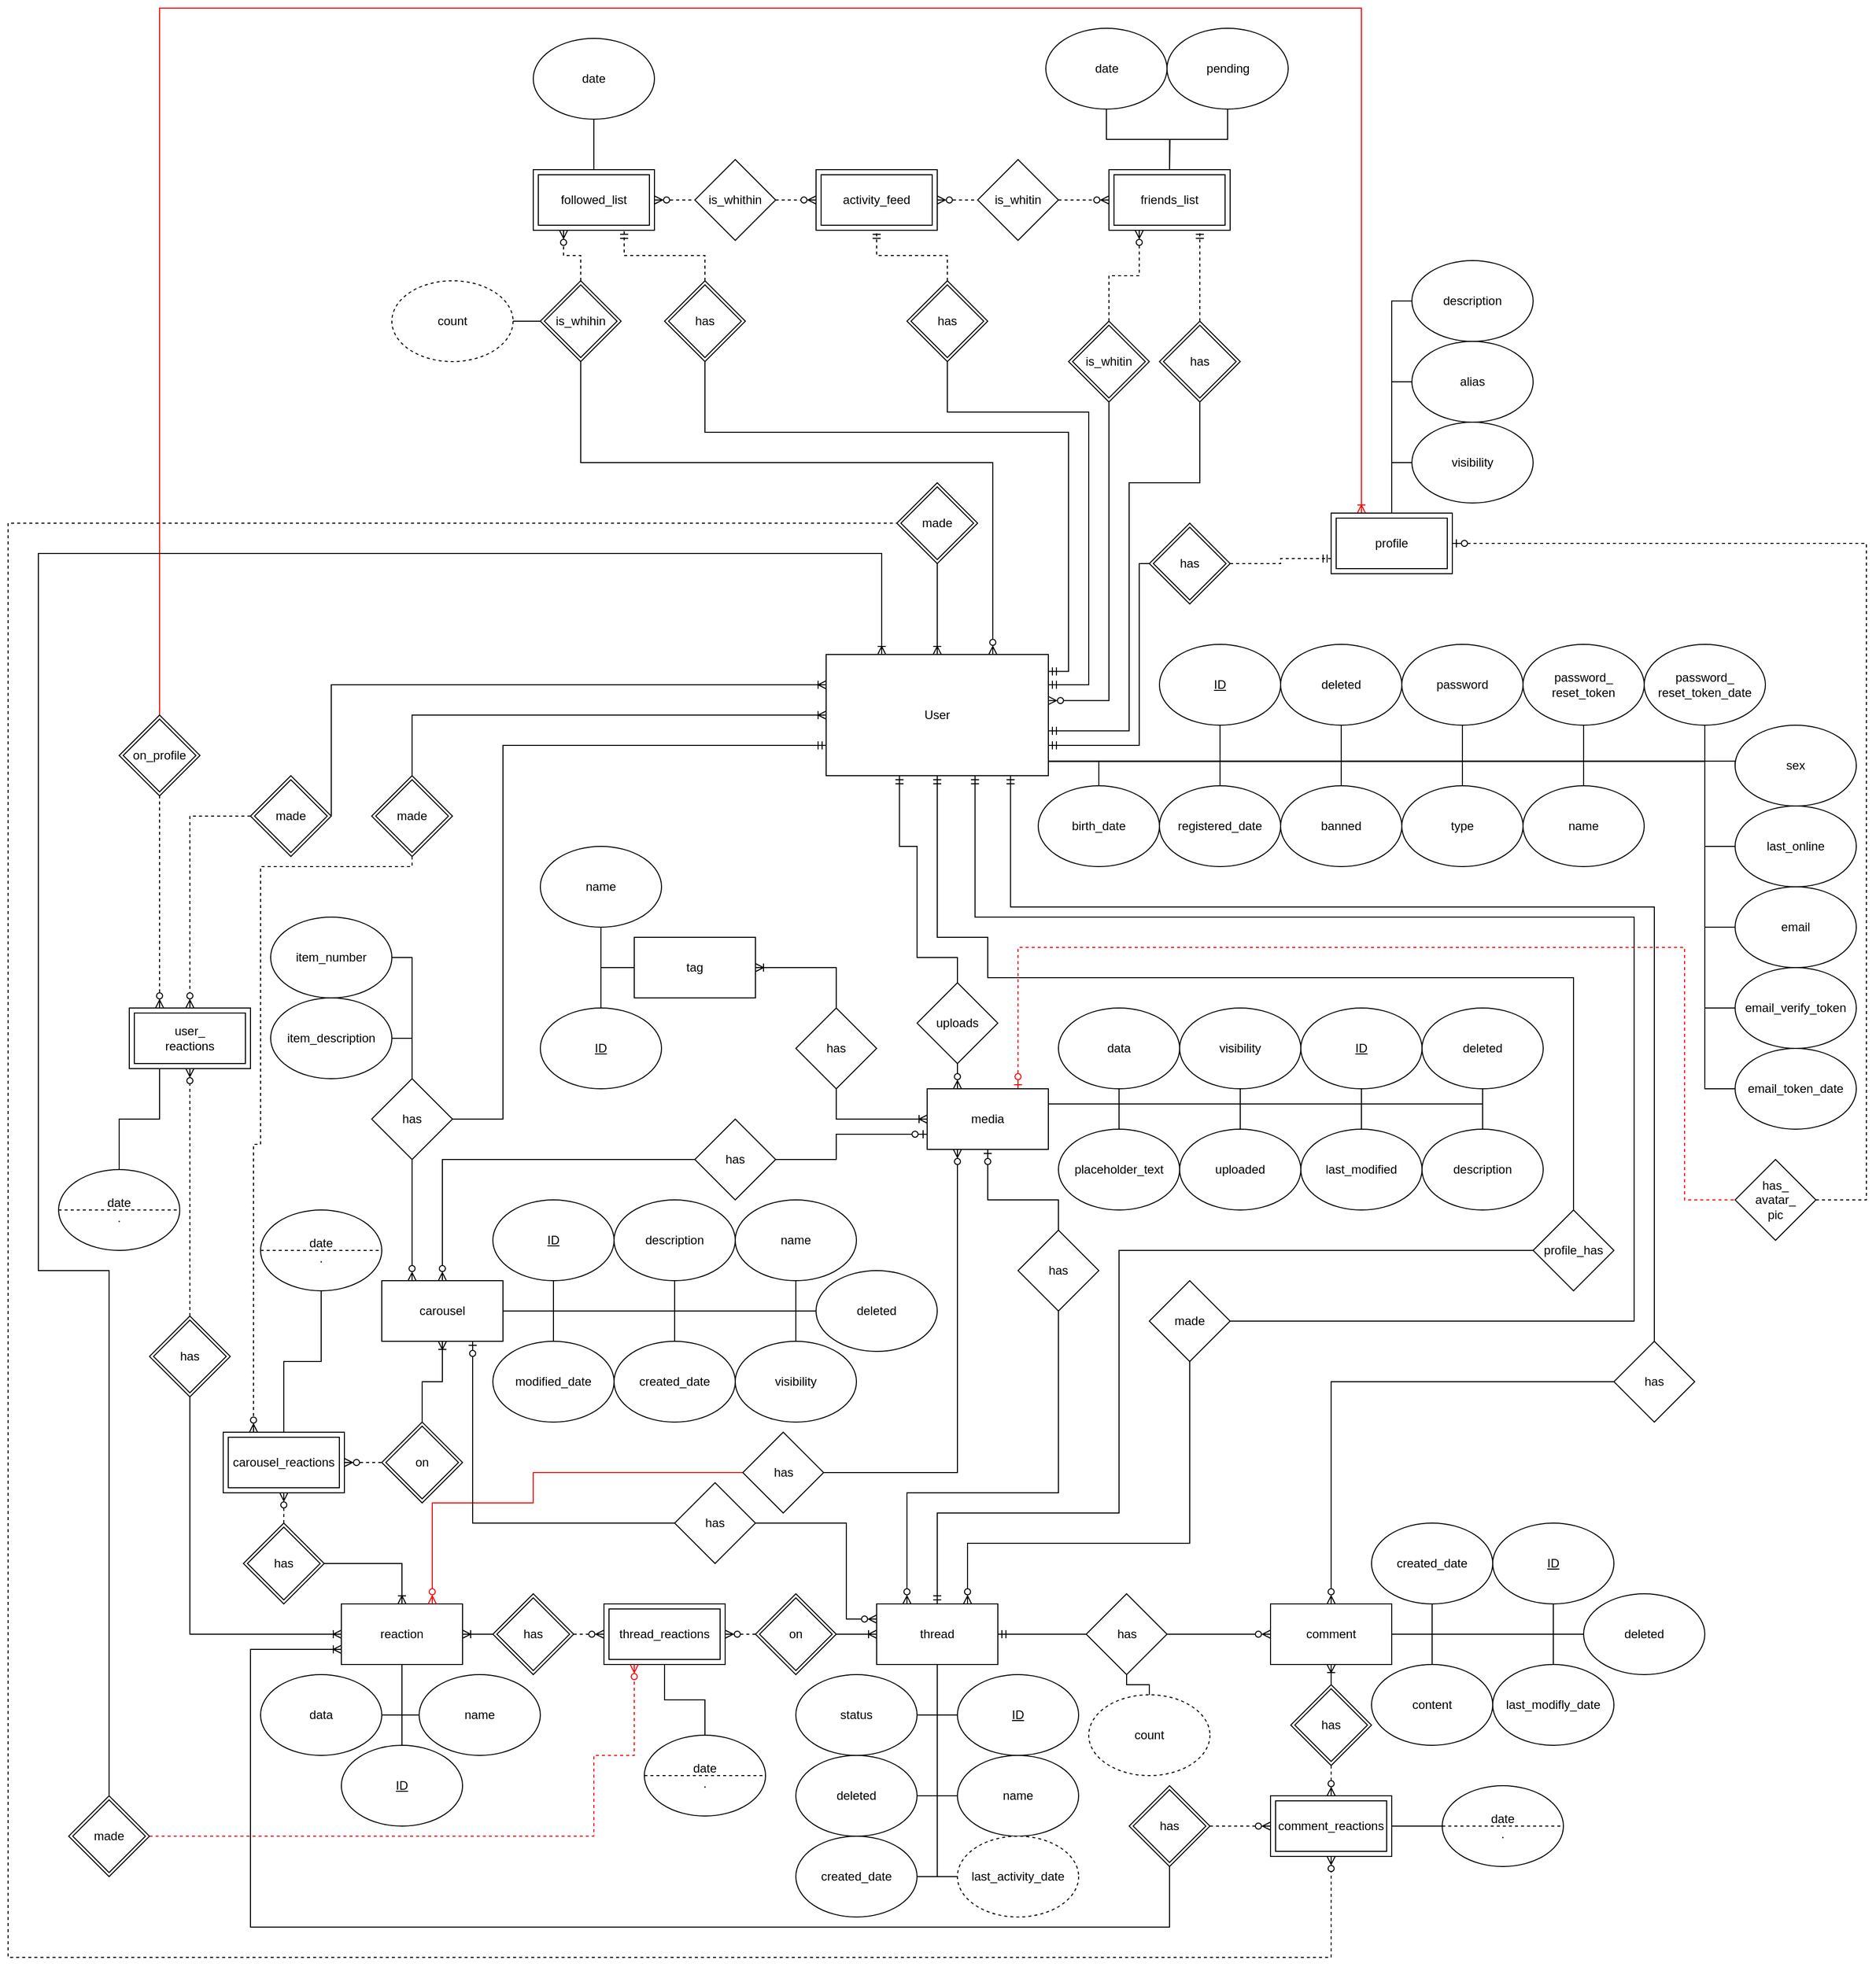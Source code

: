 <mxfile version="20.8.16" type="device"><diagram id="MtypJzg6Tb8qFFEwFL70" name="1 oldal"><mxGraphModel dx="3071" dy="1997" grid="1" gridSize="10" guides="1" tooltips="1" connect="1" arrows="1" fold="1" page="1" pageScale="1" pageWidth="827" pageHeight="1169" math="0" shadow="0"><root><mxCell id="0"/><mxCell id="1" parent="0"/><mxCell id="dZfeglvte216Bx80sz5y-131" style="edgeStyle=orthogonalEdgeStyle;rounded=0;orthogonalLoop=1;jettySize=auto;html=1;exitX=0.33;exitY=1;exitDx=0;exitDy=0;entryX=0.5;entryY=0;entryDx=0;entryDy=0;endArrow=none;endFill=0;startArrow=ERmandOne;startFill=0;exitPerimeter=0;" parent="1" source="dZfeglvte216Bx80sz5y-1" target="dZfeglvte216Bx80sz5y-130" edge="1"><mxGeometry relative="1" as="geometry"><Array as="points"><mxPoint x="-157" y="40"/><mxPoint x="-140" y="40"/><mxPoint x="-140" y="150"/><mxPoint x="-100" y="150"/></Array></mxGeometry></mxCell><mxCell id="6D6ECbLCiUqLHoUFoQ9B-78" style="edgeStyle=orthogonalEdgeStyle;rounded=0;orthogonalLoop=1;jettySize=auto;html=1;exitX=1;exitY=0.88;exitDx=0;exitDy=0;endArrow=none;endFill=0;entryX=0.5;entryY=1;entryDx=0;entryDy=0;exitPerimeter=0;" parent="1" source="dZfeglvte216Bx80sz5y-1" target="dZfeglvte216Bx80sz5y-3" edge="1"><mxGeometry relative="1" as="geometry"><Array as="points"><mxPoint x="160" y="-44"/></Array></mxGeometry></mxCell><mxCell id="YXegNjpYh2J2MKZqrNH8-27" style="edgeStyle=orthogonalEdgeStyle;rounded=0;orthogonalLoop=1;jettySize=auto;html=1;exitX=1;exitY=0.75;exitDx=0;exitDy=0;exitPerimeter=0;entryX=0;entryY=0.5;entryDx=0;entryDy=0;strokeColor=#000000;startArrow=ERmandOne;startFill=0;endArrow=none;endFill=0;" parent="1" source="dZfeglvte216Bx80sz5y-1" target="YXegNjpYh2J2MKZqrNH8-16" edge="1"><mxGeometry relative="1" as="geometry"><Array as="points"><mxPoint x="80" y="-60"/><mxPoint x="80" y="-240"/></Array></mxGeometry></mxCell><mxCell id="dZfeglvte216Bx80sz5y-1" value="User" style="rounded=0;whiteSpace=wrap;html=1;points=[[0,0,0,0,0],[0,0.25,0,0,0],[0,0.5,0,0,0],[0,0.75,0,0,0],[0,1,0,0,0],[0.25,0,0,0,0],[0.25,1,0,0,0],[0.5,0,0,0,0],[0.5,1,0,0,0],[0.75,0,0,0,0],[0.75,1,0,0,0],[1,0,0,0,0],[1,0.14,0,0,0],[1,0.25,0,0,0],[1,0.38,0,0,0],[1,0.5,0,0,0],[1,0.63,0,0,0],[1,0.75,0,0,0],[1,0.88,0,0,0],[1,1,0,0,0]];" parent="1" vertex="1"><mxGeometry x="-230" y="-150" width="220" height="120" as="geometry"/></mxCell><mxCell id="YXegNjpYh2J2MKZqrNH8-21" style="edgeStyle=orthogonalEdgeStyle;rounded=0;orthogonalLoop=1;jettySize=auto;html=1;exitX=0.5;exitY=0;exitDx=0;exitDy=0;strokeColor=#000000;startArrow=none;startFill=0;endArrow=none;endFill=0;entryX=1;entryY=0.88;entryDx=0;entryDy=0;entryPerimeter=0;" parent="1" source="dZfeglvte216Bx80sz5y-2" target="dZfeglvte216Bx80sz5y-1" edge="1"><mxGeometry relative="1" as="geometry"><mxPoint x="-14.4" y="-40" as="targetPoint"/></mxGeometry></mxCell><mxCell id="dZfeglvte216Bx80sz5y-2" value="name&lt;br&gt;" style="ellipse;whiteSpace=wrap;html=1;" parent="1" vertex="1"><mxGeometry x="460" y="-20" width="120" height="80" as="geometry"/></mxCell><mxCell id="dZfeglvte216Bx80sz5y-3" value="&lt;u&gt;ID&lt;/u&gt;" style="ellipse;whiteSpace=wrap;html=1;" parent="1" vertex="1"><mxGeometry x="100" y="-160" width="120" height="80" as="geometry"/></mxCell><mxCell id="YXegNjpYh2J2MKZqrNH8-20" style="edgeStyle=orthogonalEdgeStyle;rounded=0;orthogonalLoop=1;jettySize=auto;html=1;exitX=0.5;exitY=0;exitDx=0;exitDy=0;entryX=1;entryY=0.88;entryDx=0;entryDy=0;entryPerimeter=0;strokeColor=#000000;startArrow=none;startFill=0;endArrow=none;endFill=0;" parent="1" source="dZfeglvte216Bx80sz5y-4" target="dZfeglvte216Bx80sz5y-1" edge="1"><mxGeometry relative="1" as="geometry"/></mxCell><mxCell id="dZfeglvte216Bx80sz5y-4" value="birth_date" style="ellipse;whiteSpace=wrap;html=1;" parent="1" vertex="1"><mxGeometry x="-20" y="-20" width="120" height="80" as="geometry"/></mxCell><mxCell id="Mn52vAff-rX5zDL7jaZr-71" style="edgeStyle=orthogonalEdgeStyle;rounded=0;orthogonalLoop=1;jettySize=auto;html=1;exitX=0.5;exitY=1;exitDx=0;exitDy=0;entryX=1;entryY=0.25;entryDx=0;entryDy=0;startArrow=none;startFill=0;endArrow=none;endFill=0;" parent="1" source="dZfeglvte216Bx80sz5y-16" target="dZfeglvte216Bx80sz5y-17" edge="1"><mxGeometry relative="1" as="geometry"><Array as="points"><mxPoint x="300" y="295"/></Array></mxGeometry></mxCell><mxCell id="dZfeglvte216Bx80sz5y-16" value="&lt;u&gt;ID&lt;/u&gt;" style="ellipse;whiteSpace=wrap;html=1;" parent="1" vertex="1"><mxGeometry x="240" y="200" width="120" height="80" as="geometry"/></mxCell><mxCell id="6D6ECbLCiUqLHoUFoQ9B-86" style="edgeStyle=orthogonalEdgeStyle;rounded=0;orthogonalLoop=1;jettySize=auto;html=1;exitX=0.75;exitY=0;exitDx=0;exitDy=0;entryX=0;entryY=0.5;entryDx=0;entryDy=0;endArrow=none;endFill=0;startArrow=ERzeroToOne;startFill=0;fillColor=#f8cecc;strokeColor=#FF0000;dashed=1;" parent="1" source="dZfeglvte216Bx80sz5y-17" target="6D6ECbLCiUqLHoUFoQ9B-84" edge="1"><mxGeometry relative="1" as="geometry"><Array as="points"><mxPoint x="-40" y="140"/><mxPoint x="620" y="140"/><mxPoint x="620" y="390"/></Array></mxGeometry></mxCell><mxCell id="dZfeglvte216Bx80sz5y-17" value="media" style="rounded=0;whiteSpace=wrap;html=1;" parent="1" vertex="1"><mxGeometry x="-130" y="280" width="120" height="60" as="geometry"/></mxCell><mxCell id="Mn52vAff-rX5zDL7jaZr-73" style="edgeStyle=orthogonalEdgeStyle;rounded=0;orthogonalLoop=1;jettySize=auto;html=1;exitX=0.5;exitY=1;exitDx=0;exitDy=0;entryX=1;entryY=0.25;entryDx=0;entryDy=0;startArrow=none;startFill=0;endArrow=none;endFill=0;" parent="1" source="dZfeglvte216Bx80sz5y-18" target="dZfeglvte216Bx80sz5y-17" edge="1"><mxGeometry relative="1" as="geometry"><Array as="points"><mxPoint x="60" y="295"/></Array></mxGeometry></mxCell><mxCell id="dZfeglvte216Bx80sz5y-18" value="data" style="ellipse;whiteSpace=wrap;html=1;" parent="1" vertex="1"><mxGeometry y="200" width="120" height="80" as="geometry"/></mxCell><mxCell id="Mn52vAff-rX5zDL7jaZr-98" style="edgeStyle=orthogonalEdgeStyle;rounded=0;orthogonalLoop=1;jettySize=auto;html=1;exitX=0.5;exitY=1;exitDx=0;exitDy=0;entryX=1;entryY=0.25;entryDx=0;entryDy=0;startArrow=none;startFill=0;endArrow=none;endFill=0;" parent="1" source="dZfeglvte216Bx80sz5y-24" target="dZfeglvte216Bx80sz5y-17" edge="1"><mxGeometry relative="1" as="geometry"><Array as="points"><mxPoint x="180" y="295"/></Array></mxGeometry></mxCell><mxCell id="dZfeglvte216Bx80sz5y-24" value="visibility" style="ellipse;whiteSpace=wrap;html=1;" parent="1" vertex="1"><mxGeometry x="120" y="200" width="120" height="80" as="geometry"/></mxCell><mxCell id="6D6ECbLCiUqLHoUFoQ9B-79" style="edgeStyle=orthogonalEdgeStyle;rounded=0;orthogonalLoop=1;jettySize=auto;html=1;exitX=0.5;exitY=1;exitDx=0;exitDy=0;entryX=1;entryY=0.88;entryDx=0;entryDy=0;endArrow=none;endFill=0;entryPerimeter=0;" parent="1" source="dZfeglvte216Bx80sz5y-34" target="dZfeglvte216Bx80sz5y-1" edge="1"><mxGeometry relative="1" as="geometry"><Array as="points"><mxPoint x="400" y="-44"/></Array></mxGeometry></mxCell><mxCell id="dZfeglvte216Bx80sz5y-34" value="password" style="ellipse;whiteSpace=wrap;html=1;" parent="1" vertex="1"><mxGeometry x="340" y="-160" width="120" height="80" as="geometry"/></mxCell><mxCell id="YXegNjpYh2J2MKZqrNH8-18" style="edgeStyle=orthogonalEdgeStyle;rounded=0;orthogonalLoop=1;jettySize=auto;html=1;exitX=0.5;exitY=0;exitDx=0;exitDy=0;entryX=1;entryY=0.88;entryDx=0;entryDy=0;entryPerimeter=0;strokeColor=#000000;startArrow=none;startFill=0;endArrow=none;endFill=0;" parent="1" source="dZfeglvte216Bx80sz5y-36" target="dZfeglvte216Bx80sz5y-1" edge="1"><mxGeometry relative="1" as="geometry"/></mxCell><mxCell id="dZfeglvte216Bx80sz5y-36" value="registered_date" style="ellipse;whiteSpace=wrap;html=1;" parent="1" vertex="1"><mxGeometry x="100" y="-20" width="120" height="80" as="geometry"/></mxCell><mxCell id="dZfeglvte216Bx80sz5y-52" style="edgeStyle=orthogonalEdgeStyle;rounded=0;orthogonalLoop=1;jettySize=auto;html=1;exitX=0.5;exitY=1;exitDx=0;exitDy=0;endArrow=none;endFill=0;entryX=1;entryY=0.5;entryDx=0;entryDy=0;" parent="1" source="dZfeglvte216Bx80sz5y-44" target="dZfeglvte216Bx80sz5y-51" edge="1"><mxGeometry relative="1" as="geometry"><Array as="points"><mxPoint x="-120" y="900"/></Array></mxGeometry></mxCell><mxCell id="UAhE1bvouWM0LQ9jqx9I-11" style="edgeStyle=orthogonalEdgeStyle;rounded=0;orthogonalLoop=1;jettySize=auto;html=1;entryX=0;entryY=0.5;entryDx=0;entryDy=0;startArrow=ERmandOne;startFill=0;endArrow=none;endFill=0;exitX=0.5;exitY=0;exitDx=0;exitDy=0;" parent="1" source="dZfeglvte216Bx80sz5y-44" target="UAhE1bvouWM0LQ9jqx9I-10" edge="1"><mxGeometry relative="1" as="geometry"><Array as="points"><mxPoint x="-120" y="700"/><mxPoint x="60" y="700"/><mxPoint x="60" y="440"/></Array></mxGeometry></mxCell><mxCell id="QkJv09YXslSsdKplmNHM-7" style="edgeStyle=orthogonalEdgeStyle;rounded=0;orthogonalLoop=1;jettySize=auto;html=1;entryX=1;entryY=0.5;entryDx=0;entryDy=0;endArrow=none;endFill=0;startArrow=ERzeroToMany;startFill=0;exitX=0;exitY=0.25;exitDx=0;exitDy=0;" parent="1" source="dZfeglvte216Bx80sz5y-44" target="QkJv09YXslSsdKplmNHM-5" edge="1"><mxGeometry relative="1" as="geometry"><mxPoint x="-210" y="790" as="sourcePoint"/><Array as="points"><mxPoint x="-210" y="805"/><mxPoint x="-210" y="710"/></Array></mxGeometry></mxCell><mxCell id="QkJv09YXslSsdKplmNHM-10" style="edgeStyle=orthogonalEdgeStyle;rounded=0;orthogonalLoop=1;jettySize=auto;html=1;exitX=0.75;exitY=0;exitDx=0;exitDy=0;entryX=0.5;entryY=1;entryDx=0;entryDy=0;strokeColor=#000000;startArrow=ERzeroToMany;startFill=0;endArrow=none;endFill=0;" parent="1" source="dZfeglvte216Bx80sz5y-44" target="QkJv09YXslSsdKplmNHM-9" edge="1"><mxGeometry relative="1" as="geometry"><Array as="points"><mxPoint x="-90" y="730"/><mxPoint x="130" y="730"/></Array></mxGeometry></mxCell><mxCell id="dZfeglvte216Bx80sz5y-44" value="thread" style="rounded=0;whiteSpace=wrap;html=1;" parent="1" vertex="1"><mxGeometry x="-180" y="790" width="120" height="60" as="geometry"/></mxCell><mxCell id="Mn52vAff-rX5zDL7jaZr-59" style="edgeStyle=orthogonalEdgeStyle;rounded=0;orthogonalLoop=1;jettySize=auto;html=1;exitX=0;exitY=0.5;exitDx=0;exitDy=0;entryX=0.5;entryY=1;entryDx=0;entryDy=0;startArrow=none;startFill=0;endArrow=none;endFill=0;" parent="1" source="dZfeglvte216Bx80sz5y-45" target="dZfeglvte216Bx80sz5y-44" edge="1"><mxGeometry relative="1" as="geometry"><Array as="points"><mxPoint x="-120" y="900"/></Array></mxGeometry></mxCell><mxCell id="dZfeglvte216Bx80sz5y-45" value="&lt;u&gt;ID&lt;/u&gt;" style="ellipse;whiteSpace=wrap;html=1;" parent="1" vertex="1"><mxGeometry x="-100" y="860" width="120" height="80" as="geometry"/></mxCell><mxCell id="Mn52vAff-rX5zDL7jaZr-58" style="edgeStyle=orthogonalEdgeStyle;rounded=0;orthogonalLoop=1;jettySize=auto;html=1;exitX=0;exitY=0.5;exitDx=0;exitDy=0;entryX=0.5;entryY=1;entryDx=0;entryDy=0;startArrow=none;startFill=0;endArrow=none;endFill=0;" parent="1" source="dZfeglvte216Bx80sz5y-47" target="dZfeglvte216Bx80sz5y-44" edge="1"><mxGeometry relative="1" as="geometry"/></mxCell><mxCell id="dZfeglvte216Bx80sz5y-47" value="name" style="ellipse;whiteSpace=wrap;html=1;" parent="1" vertex="1"><mxGeometry x="-100" y="940" width="120" height="80" as="geometry"/></mxCell><mxCell id="Mn52vAff-rX5zDL7jaZr-107" style="edgeStyle=orthogonalEdgeStyle;rounded=0;orthogonalLoop=1;jettySize=auto;html=1;exitX=1;exitY=0.5;exitDx=0;exitDy=0;entryX=0.5;entryY=1;entryDx=0;entryDy=0;startArrow=none;startFill=0;endArrow=none;endFill=0;" parent="1" source="dZfeglvte216Bx80sz5y-49" target="dZfeglvte216Bx80sz5y-44" edge="1"><mxGeometry relative="1" as="geometry"><Array as="points"><mxPoint x="-120" y="1060"/></Array></mxGeometry></mxCell><mxCell id="dZfeglvte216Bx80sz5y-49" value="created_date" style="ellipse;whiteSpace=wrap;html=1;" parent="1" vertex="1"><mxGeometry x="-260" y="1020" width="120" height="80" as="geometry"/></mxCell><mxCell id="dZfeglvte216Bx80sz5y-51" value="status" style="ellipse;whiteSpace=wrap;html=1;" parent="1" vertex="1"><mxGeometry x="-260" y="860" width="120" height="80" as="geometry"/></mxCell><mxCell id="Mn52vAff-rX5zDL7jaZr-100" style="edgeStyle=orthogonalEdgeStyle;rounded=0;orthogonalLoop=1;jettySize=auto;html=1;exitX=0.5;exitY=0;exitDx=0;exitDy=0;entryX=0;entryY=0.5;entryDx=0;entryDy=0;startArrow=ERzeroToMany;startFill=0;endArrow=none;endFill=0;" parent="1" source="dZfeglvte216Bx80sz5y-53" target="Mn52vAff-rX5zDL7jaZr-99" edge="1"><mxGeometry relative="1" as="geometry"><Array as="points"><mxPoint x="270" y="570"/></Array></mxGeometry></mxCell><mxCell id="dZfeglvte216Bx80sz5y-53" value="comment" style="rounded=0;whiteSpace=wrap;html=1;" parent="1" vertex="1"><mxGeometry x="210" y="790" width="120" height="60" as="geometry"/></mxCell><mxCell id="Mn52vAff-rX5zDL7jaZr-47" style="edgeStyle=orthogonalEdgeStyle;rounded=0;orthogonalLoop=1;jettySize=auto;html=1;exitX=0.5;exitY=1;exitDx=0;exitDy=0;entryX=1;entryY=0.5;entryDx=0;entryDy=0;startArrow=none;startFill=0;endArrow=none;endFill=0;" parent="1" source="dZfeglvte216Bx80sz5y-54" target="dZfeglvte216Bx80sz5y-53" edge="1"><mxGeometry relative="1" as="geometry"/></mxCell><mxCell id="dZfeglvte216Bx80sz5y-54" value="&lt;u&gt;ID&lt;/u&gt;" style="ellipse;whiteSpace=wrap;html=1;" parent="1" vertex="1"><mxGeometry x="430" y="710" width="120" height="80" as="geometry"/></mxCell><mxCell id="Mn52vAff-rX5zDL7jaZr-54" style="edgeStyle=orthogonalEdgeStyle;rounded=0;orthogonalLoop=1;jettySize=auto;html=1;exitX=0.5;exitY=1;exitDx=0;exitDy=0;entryX=1;entryY=0.5;entryDx=0;entryDy=0;startArrow=none;startFill=0;endArrow=none;endFill=0;" parent="1" source="dZfeglvte216Bx80sz5y-56" target="dZfeglvte216Bx80sz5y-53" edge="1"><mxGeometry relative="1" as="geometry"/></mxCell><mxCell id="dZfeglvte216Bx80sz5y-56" value="created_date" style="ellipse;whiteSpace=wrap;html=1;" parent="1" vertex="1"><mxGeometry x="310" y="710" width="120" height="80" as="geometry"/></mxCell><mxCell id="Mn52vAff-rX5zDL7jaZr-46" style="edgeStyle=orthogonalEdgeStyle;rounded=0;orthogonalLoop=1;jettySize=auto;html=1;exitX=0.5;exitY=0;exitDx=0;exitDy=0;entryX=1;entryY=0.5;entryDx=0;entryDy=0;startArrow=none;startFill=0;endArrow=none;endFill=0;" parent="1" source="dZfeglvte216Bx80sz5y-58" target="dZfeglvte216Bx80sz5y-53" edge="1"><mxGeometry relative="1" as="geometry"/></mxCell><mxCell id="dZfeglvte216Bx80sz5y-58" value="last_modifly_date" style="ellipse;whiteSpace=wrap;html=1;" parent="1" vertex="1"><mxGeometry x="430" y="850" width="120" height="80" as="geometry"/></mxCell><mxCell id="Mn52vAff-rX5zDL7jaZr-48" style="edgeStyle=orthogonalEdgeStyle;rounded=0;orthogonalLoop=1;jettySize=auto;html=1;exitX=0.5;exitY=0;exitDx=0;exitDy=0;entryX=1;entryY=0.5;entryDx=0;entryDy=0;startArrow=none;startFill=0;endArrow=none;endFill=0;" parent="1" source="dZfeglvte216Bx80sz5y-60" target="dZfeglvte216Bx80sz5y-53" edge="1"><mxGeometry relative="1" as="geometry"/></mxCell><mxCell id="dZfeglvte216Bx80sz5y-60" value="content" style="ellipse;whiteSpace=wrap;html=1;" parent="1" vertex="1"><mxGeometry x="310" y="850" width="120" height="80" as="geometry"/></mxCell><mxCell id="YXegNjpYh2J2MKZqrNH8-25" style="edgeStyle=orthogonalEdgeStyle;rounded=0;orthogonalLoop=1;jettySize=auto;html=1;exitX=0;exitY=0.5;exitDx=0;exitDy=0;entryX=1;entryY=0.88;entryDx=0;entryDy=0;entryPerimeter=0;strokeColor=#000000;startArrow=none;startFill=0;endArrow=none;endFill=0;" parent="1" source="dZfeglvte216Bx80sz5y-72" target="dZfeglvte216Bx80sz5y-1" edge="1"><mxGeometry relative="1" as="geometry"><Array as="points"><mxPoint x="640" y="120"/><mxPoint x="640" y="-44"/></Array></mxGeometry></mxCell><mxCell id="dZfeglvte216Bx80sz5y-72" value="email" style="ellipse;whiteSpace=wrap;html=1;" parent="1" vertex="1"><mxGeometry x="670" y="80" width="120" height="80" as="geometry"/></mxCell><mxCell id="Mn52vAff-rX5zDL7jaZr-29" style="edgeStyle=orthogonalEdgeStyle;rounded=0;orthogonalLoop=1;jettySize=auto;html=1;exitX=0;exitY=0.5;exitDx=0;exitDy=0;entryX=1;entryY=0.88;entryDx=0;entryDy=0;startArrow=none;startFill=0;endArrow=none;endFill=0;entryPerimeter=0;" parent="1" source="dZfeglvte216Bx80sz5y-74" target="dZfeglvte216Bx80sz5y-1" edge="1"><mxGeometry relative="1" as="geometry"><Array as="points"><mxPoint x="640" y="200"/><mxPoint x="640" y="-44"/></Array></mxGeometry></mxCell><mxCell id="dZfeglvte216Bx80sz5y-74" value="email_verify_token" style="ellipse;whiteSpace=wrap;html=1;" parent="1" vertex="1"><mxGeometry x="670" y="160" width="120" height="80" as="geometry"/></mxCell><mxCell id="dZfeglvte216Bx80sz5y-77" value="tag" style="rounded=0;whiteSpace=wrap;html=1;" parent="1" vertex="1"><mxGeometry x="-420" y="130" width="120" height="60" as="geometry"/></mxCell><mxCell id="dZfeglvte216Bx80sz5y-79" style="edgeStyle=orthogonalEdgeStyle;rounded=0;orthogonalLoop=1;jettySize=auto;html=1;exitX=0.5;exitY=1;exitDx=0;exitDy=0;endArrow=none;endFill=0;entryX=0;entryY=0.5;entryDx=0;entryDy=0;" parent="1" source="dZfeglvte216Bx80sz5y-78" target="dZfeglvte216Bx80sz5y-77" edge="1"><mxGeometry relative="1" as="geometry"><Array as="points"><mxPoint x="-453" y="160"/></Array></mxGeometry></mxCell><mxCell id="dZfeglvte216Bx80sz5y-78" value="name" style="ellipse;whiteSpace=wrap;html=1;" parent="1" vertex="1"><mxGeometry x="-513" y="40" width="120" height="80" as="geometry"/></mxCell><mxCell id="Mn52vAff-rX5zDL7jaZr-88" style="edgeStyle=orthogonalEdgeStyle;rounded=0;orthogonalLoop=1;jettySize=auto;html=1;startArrow=none;startFill=0;endArrow=none;endFill=0;exitX=0;exitY=0.5;exitDx=0;exitDy=0;entryX=0.5;entryY=0;entryDx=0;entryDy=0;" parent="1" source="QkJv09YXslSsdKplmNHM-3" target="YXegNjpYh2J2MKZqrNH8-12" edge="1"><mxGeometry relative="1" as="geometry"><mxPoint x="230" y="-420" as="targetPoint"/><Array as="points"><mxPoint x="330" y="-420"/></Array><mxPoint x="380" y="-350" as="sourcePoint"/></mxGeometry></mxCell><mxCell id="dZfeglvte216Bx80sz5y-86" value="visibility" style="ellipse;whiteSpace=wrap;html=1;" parent="1" vertex="1"><mxGeometry x="350" y="-380" width="120" height="80" as="geometry"/></mxCell><mxCell id="YXegNjpYh2J2MKZqrNH8-14" style="edgeStyle=orthogonalEdgeStyle;rounded=0;orthogonalLoop=1;jettySize=auto;html=1;exitX=0;exitY=0.5;exitDx=0;exitDy=0;startArrow=none;startFill=0;endArrow=none;endFill=0;" parent="1" source="dZfeglvte216Bx80sz5y-88" edge="1"><mxGeometry relative="1" as="geometry"><mxPoint x="330" y="-290" as="targetPoint"/></mxGeometry></mxCell><mxCell id="dZfeglvte216Bx80sz5y-88" value="description" style="ellipse;whiteSpace=wrap;html=1;" parent="1" vertex="1"><mxGeometry x="350" y="-540" width="120" height="80" as="geometry"/></mxCell><mxCell id="dZfeglvte216Bx80sz5y-132" style="edgeStyle=orthogonalEdgeStyle;rounded=0;orthogonalLoop=1;jettySize=auto;html=1;exitX=0.5;exitY=1;exitDx=0;exitDy=0;endArrow=ERzeroToMany;endFill=0;entryX=0.25;entryY=0;entryDx=0;entryDy=0;" parent="1" source="dZfeglvte216Bx80sz5y-130" target="dZfeglvte216Bx80sz5y-17" edge="1"><mxGeometry relative="1" as="geometry"><Array as="points"><mxPoint x="-100" y="260"/><mxPoint x="-100" y="260"/></Array></mxGeometry></mxCell><mxCell id="dZfeglvte216Bx80sz5y-130" value="uploads" style="rhombus;whiteSpace=wrap;html=1;" parent="1" vertex="1"><mxGeometry x="-140" y="175" width="80" height="80" as="geometry"/></mxCell><mxCell id="dZfeglvte216Bx80sz5y-134" style="edgeStyle=orthogonalEdgeStyle;rounded=0;orthogonalLoop=1;jettySize=auto;html=1;exitX=0.5;exitY=1;exitDx=0;exitDy=0;entryX=0;entryY=0.5;entryDx=0;entryDy=0;endArrow=ERoneToMany;endFill=0;" parent="1" source="dZfeglvte216Bx80sz5y-133" target="dZfeglvte216Bx80sz5y-17" edge="1"><mxGeometry relative="1" as="geometry"><Array as="points"><mxPoint x="-220" y="310"/></Array></mxGeometry></mxCell><mxCell id="dZfeglvte216Bx80sz5y-135" style="edgeStyle=orthogonalEdgeStyle;rounded=0;orthogonalLoop=1;jettySize=auto;html=1;exitX=0.5;exitY=0;exitDx=0;exitDy=0;entryX=1;entryY=0.5;entryDx=0;entryDy=0;endArrow=ERoneToMany;endFill=0;startArrow=none;startFill=0;" parent="1" source="dZfeglvte216Bx80sz5y-133" target="dZfeglvte216Bx80sz5y-77" edge="1"><mxGeometry relative="1" as="geometry"/></mxCell><mxCell id="dZfeglvte216Bx80sz5y-133" value="has" style="rhombus;whiteSpace=wrap;html=1;" parent="1" vertex="1"><mxGeometry x="-260" y="200" width="80" height="80" as="geometry"/></mxCell><mxCell id="Mn52vAff-rX5zDL7jaZr-70" style="edgeStyle=orthogonalEdgeStyle;rounded=0;orthogonalLoop=1;jettySize=auto;html=1;exitX=0.5;exitY=1;exitDx=0;exitDy=0;startArrow=none;startFill=0;endArrow=none;endFill=0;entryX=1;entryY=0.25;entryDx=0;entryDy=0;" parent="1" source="6D6ECbLCiUqLHoUFoQ9B-5" target="dZfeglvte216Bx80sz5y-17" edge="1"><mxGeometry relative="1" as="geometry"><mxPoint x="-10" y="310" as="targetPoint"/><Array as="points"><mxPoint x="420" y="295"/></Array></mxGeometry></mxCell><mxCell id="6D6ECbLCiUqLHoUFoQ9B-5" value="deleted" style="ellipse;whiteSpace=wrap;html=1;" parent="1" vertex="1"><mxGeometry x="360" y="200" width="120" height="80" as="geometry"/></mxCell><mxCell id="6D6ECbLCiUqLHoUFoQ9B-40" style="edgeStyle=orthogonalEdgeStyle;rounded=0;orthogonalLoop=1;jettySize=auto;html=1;exitX=0;exitY=0.5;exitDx=0;exitDy=0;entryX=1;entryY=0.5;entryDx=0;entryDy=0;endArrow=ERmandOne;endFill=0;startArrow=none;startFill=0;" parent="1" source="6D6ECbLCiUqLHoUFoQ9B-17" target="dZfeglvte216Bx80sz5y-44" edge="1"><mxGeometry relative="1" as="geometry"><Array as="points"><mxPoint x="28" y="820"/></Array></mxGeometry></mxCell><mxCell id="Mn52vAff-rX5zDL7jaZr-56" style="edgeStyle=orthogonalEdgeStyle;rounded=0;orthogonalLoop=1;jettySize=auto;html=1;exitX=1;exitY=0.5;exitDx=0;exitDy=0;entryX=0;entryY=0.5;entryDx=0;entryDy=0;startArrow=none;startFill=0;endArrow=ERzeroToMany;endFill=0;" parent="1" source="6D6ECbLCiUqLHoUFoQ9B-17" target="dZfeglvte216Bx80sz5y-53" edge="1"><mxGeometry relative="1" as="geometry"><Array as="points"><mxPoint x="190" y="820"/><mxPoint x="190" y="820"/></Array></mxGeometry></mxCell><mxCell id="6D6ECbLCiUqLHoUFoQ9B-17" value="has" style="rhombus;whiteSpace=wrap;html=1;" parent="1" vertex="1"><mxGeometry x="27.5" y="780" width="80" height="80" as="geometry"/></mxCell><mxCell id="6D6ECbLCiUqLHoUFoQ9B-38" style="edgeStyle=orthogonalEdgeStyle;rounded=0;orthogonalLoop=1;jettySize=auto;html=1;exitX=0.5;exitY=1;exitDx=0;exitDy=0;endArrow=ERzeroToMany;endFill=0;startArrow=none;startFill=0;entryX=0.25;entryY=0;entryDx=0;entryDy=0;" parent="1" source="6D6ECbLCiUqLHoUFoQ9B-30" target="dZfeglvte216Bx80sz5y-44" edge="1"><mxGeometry relative="1" as="geometry"><Array as="points"><mxPoint y="680"/><mxPoint x="-150" y="680"/></Array><mxPoint x="-110" y="820" as="targetPoint"/></mxGeometry></mxCell><mxCell id="UAhE1bvouWM0LQ9jqx9I-7" style="edgeStyle=orthogonalEdgeStyle;rounded=0;orthogonalLoop=1;jettySize=auto;html=1;exitX=0.5;exitY=0;exitDx=0;exitDy=0;startArrow=none;startFill=0;endArrow=ERzeroToOne;endFill=0;entryX=0.5;entryY=1;entryDx=0;entryDy=0;" parent="1" source="6D6ECbLCiUqLHoUFoQ9B-30" target="dZfeglvte216Bx80sz5y-17" edge="1"><mxGeometry relative="1" as="geometry"><Array as="points"><mxPoint y="390"/><mxPoint x="-70" y="390"/></Array><mxPoint x="-40" y="380" as="targetPoint"/></mxGeometry></mxCell><mxCell id="6D6ECbLCiUqLHoUFoQ9B-30" value="has" style="rhombus;whiteSpace=wrap;html=1;" parent="1" vertex="1"><mxGeometry x="-40" y="420" width="80" height="80" as="geometry"/></mxCell><mxCell id="6D6ECbLCiUqLHoUFoQ9B-39" style="edgeStyle=orthogonalEdgeStyle;rounded=0;orthogonalLoop=1;jettySize=auto;html=1;exitX=0.5;exitY=1;exitDx=0;exitDy=0;endArrow=none;endFill=0;" parent="1" source="dZfeglvte216Bx80sz5y-49" target="dZfeglvte216Bx80sz5y-49" edge="1"><mxGeometry relative="1" as="geometry"/></mxCell><mxCell id="Mn52vAff-rX5zDL7jaZr-63" style="edgeStyle=orthogonalEdgeStyle;rounded=0;orthogonalLoop=1;jettySize=auto;html=1;exitX=0;exitY=0.5;exitDx=0;exitDy=0;entryX=0.5;entryY=1;entryDx=0;entryDy=0;startArrow=none;startFill=0;endArrow=none;endFill=0;" parent="1" source="6D6ECbLCiUqLHoUFoQ9B-64" target="dZfeglvte216Bx80sz5y-44" edge="1"><mxGeometry relative="1" as="geometry"><Array as="points"><mxPoint x="-120" y="1060"/></Array></mxGeometry></mxCell><mxCell id="6D6ECbLCiUqLHoUFoQ9B-64" value="last_activity_date" style="ellipse;whiteSpace=wrap;html=1;dashed=1;" parent="1" vertex="1"><mxGeometry x="-100" y="1020" width="120" height="80" as="geometry"/></mxCell><mxCell id="6D6ECbLCiUqLHoUFoQ9B-85" style="edgeStyle=orthogonalEdgeStyle;rounded=0;orthogonalLoop=1;jettySize=auto;html=1;exitX=1;exitY=0.5;exitDx=0;exitDy=0;endArrow=ERzeroToOne;endFill=0;entryX=1;entryY=0.5;entryDx=0;entryDy=0;dashed=1;" parent="1" source="6D6ECbLCiUqLHoUFoQ9B-84" target="YXegNjpYh2J2MKZqrNH8-12" edge="1"><mxGeometry relative="1" as="geometry"><mxPoint x="-400" y="20" as="targetPoint"/><Array as="points"><mxPoint x="800" y="390"/><mxPoint x="800" y="-260"/></Array></mxGeometry></mxCell><mxCell id="6D6ECbLCiUqLHoUFoQ9B-84" value="has_&lt;br&gt;avatar_&lt;br&gt;pic" style="rhombus;whiteSpace=wrap;html=1;" parent="1" vertex="1"><mxGeometry x="670" y="350" width="80" height="80" as="geometry"/></mxCell><mxCell id="YXegNjpYh2J2MKZqrNH8-24" style="edgeStyle=orthogonalEdgeStyle;rounded=0;orthogonalLoop=1;jettySize=auto;html=1;exitX=0;exitY=0.5;exitDx=0;exitDy=0;entryX=1;entryY=0.88;entryDx=0;entryDy=0;entryPerimeter=0;strokeColor=#000000;startArrow=none;startFill=0;endArrow=none;endFill=0;" parent="1" source="6D6ECbLCiUqLHoUFoQ9B-90" target="dZfeglvte216Bx80sz5y-1" edge="1"><mxGeometry relative="1" as="geometry"><Array as="points"><mxPoint x="640" y="40"/><mxPoint x="640" y="-44"/></Array></mxGeometry></mxCell><mxCell id="6D6ECbLCiUqLHoUFoQ9B-90" value="last_online" style="ellipse;whiteSpace=wrap;html=1;" parent="1" vertex="1"><mxGeometry x="670" width="120" height="80" as="geometry"/></mxCell><mxCell id="UAhE1bvouWM0LQ9jqx9I-9" style="edgeStyle=orthogonalEdgeStyle;rounded=0;orthogonalLoop=1;jettySize=auto;html=1;exitX=0.5;exitY=0;exitDx=0;exitDy=0;entryX=1;entryY=0.88;entryDx=0;entryDy=0;startArrow=none;startFill=0;endArrow=none;endFill=0;entryPerimeter=0;" parent="1" source="UAhE1bvouWM0LQ9jqx9I-8" target="dZfeglvte216Bx80sz5y-1" edge="1"><mxGeometry relative="1" as="geometry"><Array as="points"><mxPoint x="400" y="-44"/></Array></mxGeometry></mxCell><mxCell id="UAhE1bvouWM0LQ9jqx9I-8" value="type" style="ellipse;whiteSpace=wrap;html=1;" parent="1" vertex="1"><mxGeometry x="340" y="-20" width="120" height="80" as="geometry"/></mxCell><mxCell id="UAhE1bvouWM0LQ9jqx9I-12" style="edgeStyle=orthogonalEdgeStyle;rounded=0;orthogonalLoop=1;jettySize=auto;html=1;exitX=0.5;exitY=0;exitDx=0;exitDy=0;startArrow=none;startFill=0;endArrow=ERmandOne;endFill=0;entryX=0.5;entryY=1;entryDx=0;entryDy=0;entryPerimeter=0;" parent="1" source="UAhE1bvouWM0LQ9jqx9I-10" target="dZfeglvte216Bx80sz5y-1" edge="1"><mxGeometry relative="1" as="geometry"><Array as="points"><mxPoint x="510" y="170"/><mxPoint x="-70" y="170"/><mxPoint x="-70" y="130"/><mxPoint x="-120" y="130"/></Array><mxPoint x="-50" y="-10" as="targetPoint"/></mxGeometry></mxCell><mxCell id="UAhE1bvouWM0LQ9jqx9I-10" value="profile_has" style="rhombus;whiteSpace=wrap;html=1;" parent="1" vertex="1"><mxGeometry x="470" y="400" width="80" height="80" as="geometry"/></mxCell><mxCell id="UAhE1bvouWM0LQ9jqx9I-25" style="edgeStyle=orthogonalEdgeStyle;rounded=0;orthogonalLoop=1;jettySize=auto;html=1;exitX=1;exitY=0.5;exitDx=0;exitDy=0;entryX=0.5;entryY=1;entryDx=0;entryDy=0;startArrow=none;startFill=0;endArrow=none;endFill=0;" parent="1" source="UAhE1bvouWM0LQ9jqx9I-24" target="dZfeglvte216Bx80sz5y-44" edge="1"><mxGeometry relative="1" as="geometry"><Array as="points"><mxPoint x="-120" y="980"/></Array></mxGeometry></mxCell><mxCell id="UAhE1bvouWM0LQ9jqx9I-24" value="deleted" style="ellipse;whiteSpace=wrap;html=1;" parent="1" vertex="1"><mxGeometry x="-260" y="940" width="120" height="80" as="geometry"/></mxCell><mxCell id="UAhE1bvouWM0LQ9jqx9I-60" style="edgeStyle=orthogonalEdgeStyle;rounded=0;orthogonalLoop=1;jettySize=auto;html=1;exitX=0.5;exitY=1;exitDx=0;exitDy=0;entryX=1;entryY=0.88;entryDx=0;entryDy=0;startArrow=none;startFill=0;endArrow=none;endFill=0;entryPerimeter=0;" parent="1" source="UAhE1bvouWM0LQ9jqx9I-59" target="dZfeglvte216Bx80sz5y-1" edge="1"><mxGeometry relative="1" as="geometry"><Array as="points"><mxPoint x="280" y="-44"/></Array></mxGeometry></mxCell><mxCell id="UAhE1bvouWM0LQ9jqx9I-59" value="deleted" style="ellipse;whiteSpace=wrap;html=1;" parent="1" vertex="1"><mxGeometry x="220" y="-160" width="120" height="80" as="geometry"/></mxCell><mxCell id="Mn52vAff-rX5zDL7jaZr-43" style="edgeStyle=orthogonalEdgeStyle;rounded=0;orthogonalLoop=1;jettySize=auto;html=1;exitX=0.5;exitY=0;exitDx=0;exitDy=0;entryX=1;entryY=0.88;entryDx=0;entryDy=0;startArrow=none;startFill=0;endArrow=none;endFill=0;entryPerimeter=0;" parent="1" source="UAhE1bvouWM0LQ9jqx9I-61" target="dZfeglvte216Bx80sz5y-1" edge="1"><mxGeometry relative="1" as="geometry"/></mxCell><mxCell id="UAhE1bvouWM0LQ9jqx9I-61" value="banned" style="ellipse;whiteSpace=wrap;html=1;" parent="1" vertex="1"><mxGeometry x="220" y="-20" width="120" height="80" as="geometry"/></mxCell><mxCell id="Mn52vAff-rX5zDL7jaZr-102" style="edgeStyle=orthogonalEdgeStyle;rounded=0;orthogonalLoop=1;jettySize=auto;html=1;exitX=0.5;exitY=0;exitDx=0;exitDy=0;entryX=0.83;entryY=1;entryDx=0;entryDy=0;startArrow=none;startFill=0;endArrow=ERmandOne;endFill=0;entryPerimeter=0;" parent="1" source="Mn52vAff-rX5zDL7jaZr-99" target="dZfeglvte216Bx80sz5y-1" edge="1"><mxGeometry relative="1" as="geometry"><Array as="points"><mxPoint x="590" y="100"/><mxPoint x="-47" y="100"/></Array></mxGeometry></mxCell><mxCell id="Mn52vAff-rX5zDL7jaZr-99" value="has" style="rhombus;whiteSpace=wrap;html=1;" parent="1" vertex="1"><mxGeometry x="550" y="530" width="80" height="80" as="geometry"/></mxCell><mxCell id="-5fK-wkunYE34qFGGVz6-3" style="edgeStyle=orthogonalEdgeStyle;rounded=0;orthogonalLoop=1;jettySize=auto;html=1;exitX=0.5;exitY=0;exitDx=0;exitDy=0;endArrow=none;endFill=0;entryX=1;entryY=0.25;entryDx=0;entryDy=0;" parent="1" source="-5fK-wkunYE34qFGGVz6-1" target="dZfeglvte216Bx80sz5y-17" edge="1"><mxGeometry relative="1" as="geometry"><mxPoint x="50" y="300" as="targetPoint"/><Array as="points"><mxPoint x="420" y="295"/></Array></mxGeometry></mxCell><mxCell id="-5fK-wkunYE34qFGGVz6-1" value="description" style="ellipse;whiteSpace=wrap;html=1;" parent="1" vertex="1"><mxGeometry x="360" y="320" width="120" height="80" as="geometry"/></mxCell><mxCell id="-5fK-wkunYE34qFGGVz6-5" style="edgeStyle=orthogonalEdgeStyle;rounded=0;orthogonalLoop=1;jettySize=auto;html=1;exitX=0.5;exitY=0;exitDx=0;exitDy=0;entryX=1;entryY=0.25;entryDx=0;entryDy=0;endArrow=none;endFill=0;" parent="1" source="-5fK-wkunYE34qFGGVz6-4" target="dZfeglvte216Bx80sz5y-17" edge="1"><mxGeometry relative="1" as="geometry"/></mxCell><mxCell id="-5fK-wkunYE34qFGGVz6-4" value="placeholder_text" style="ellipse;whiteSpace=wrap;html=1;" parent="1" vertex="1"><mxGeometry y="320" width="120" height="80" as="geometry"/></mxCell><mxCell id="lCp2x-4ndeQ_BiEkId_Q-3" style="edgeStyle=none;rounded=0;orthogonalLoop=1;jettySize=auto;html=1;exitX=0.5;exitY=0;exitDx=0;exitDy=0;entryX=1;entryY=0.25;entryDx=0;entryDy=0;startArrow=none;startFill=0;endArrow=none;endFill=0;" parent="1" source="lCp2x-4ndeQ_BiEkId_Q-1" target="dZfeglvte216Bx80sz5y-17" edge="1"><mxGeometry relative="1" as="geometry"><Array as="points"><mxPoint x="180" y="295"/></Array></mxGeometry></mxCell><mxCell id="lCp2x-4ndeQ_BiEkId_Q-1" value="uploaded" style="ellipse;whiteSpace=wrap;html=1;" parent="1" vertex="1"><mxGeometry x="120" y="320" width="120" height="80" as="geometry"/></mxCell><mxCell id="lCp2x-4ndeQ_BiEkId_Q-4" style="edgeStyle=none;rounded=0;orthogonalLoop=1;jettySize=auto;html=1;exitX=0.5;exitY=0;exitDx=0;exitDy=0;entryX=1;entryY=0.25;entryDx=0;entryDy=0;startArrow=none;startFill=0;endArrow=none;endFill=0;" parent="1" source="lCp2x-4ndeQ_BiEkId_Q-2" target="dZfeglvte216Bx80sz5y-17" edge="1"><mxGeometry relative="1" as="geometry"><Array as="points"><mxPoint x="300" y="295"/></Array></mxGeometry></mxCell><mxCell id="lCp2x-4ndeQ_BiEkId_Q-2" value="last_modified" style="ellipse;whiteSpace=wrap;html=1;" parent="1" vertex="1"><mxGeometry x="240" y="320" width="120" height="80" as="geometry"/></mxCell><mxCell id="Ofb9ZHng59T90bCMY7J4-2" style="edgeStyle=orthogonalEdgeStyle;rounded=0;orthogonalLoop=1;jettySize=auto;html=1;exitX=0;exitY=0.5;exitDx=0;exitDy=0;entryX=1;entryY=0.88;entryDx=0;entryDy=0;endArrow=none;endFill=0;entryPerimeter=0;" parent="1" source="Ofb9ZHng59T90bCMY7J4-1" target="dZfeglvte216Bx80sz5y-1" edge="1"><mxGeometry relative="1" as="geometry"><Array as="points"><mxPoint x="670" y="-44"/></Array></mxGeometry></mxCell><mxCell id="Ofb9ZHng59T90bCMY7J4-1" value="sex" style="ellipse;whiteSpace=wrap;html=1;" parent="1" vertex="1"><mxGeometry x="670" y="-80" width="120" height="80" as="geometry"/></mxCell><mxCell id="HOrq6qjOH3Sm1NuLAuk3-2" style="edgeStyle=orthogonalEdgeStyle;rounded=0;orthogonalLoop=1;jettySize=auto;html=1;exitX=0.5;exitY=0;exitDx=0;exitDy=0;endArrow=none;endFill=0;entryX=0;entryY=0.5;entryDx=0;entryDy=0;" parent="1" source="HOrq6qjOH3Sm1NuLAuk3-1" target="dZfeglvte216Bx80sz5y-77" edge="1"><mxGeometry relative="1" as="geometry"/></mxCell><mxCell id="HOrq6qjOH3Sm1NuLAuk3-1" value="&lt;u&gt;ID&lt;/u&gt;" style="ellipse;whiteSpace=wrap;html=1;" parent="1" vertex="1"><mxGeometry x="-513" y="200" width="120" height="80" as="geometry"/></mxCell><mxCell id="v9FBa-wdpHhlqssgb_Lv-11" style="edgeStyle=orthogonalEdgeStyle;rounded=0;orthogonalLoop=1;jettySize=auto;html=1;exitX=1;exitY=0.5;exitDx=0;exitDy=0;entryX=0.5;entryY=1;entryDx=0;entryDy=0;startArrow=none;startFill=0;endArrow=none;endFill=0;" parent="1" source="v9FBa-wdpHhlqssgb_Lv-1" target="v9FBa-wdpHhlqssgb_Lv-5" edge="1"><mxGeometry relative="1" as="geometry"><Array as="points"><mxPoint x="-500" y="500"/></Array></mxGeometry></mxCell><mxCell id="v9FBa-wdpHhlqssgb_Lv-1" value="carousel" style="rounded=0;whiteSpace=wrap;html=1;" parent="1" vertex="1"><mxGeometry x="-670" y="470" width="120" height="60" as="geometry"/></mxCell><mxCell id="v9FBa-wdpHhlqssgb_Lv-3" style="edgeStyle=orthogonalEdgeStyle;rounded=0;orthogonalLoop=1;jettySize=auto;html=1;exitX=1;exitY=0.5;exitDx=0;exitDy=0;endArrow=ERzeroToOne;endFill=0;entryX=0;entryY=0.75;entryDx=0;entryDy=0;startArrow=none;startFill=0;" parent="1" source="v9FBa-wdpHhlqssgb_Lv-2" target="dZfeglvte216Bx80sz5y-17" edge="1"><mxGeometry relative="1" as="geometry"><mxPoint x="-160" y="370" as="targetPoint"/><Array as="points"><mxPoint x="-220" y="350"/><mxPoint x="-220" y="325"/></Array></mxGeometry></mxCell><mxCell id="v9FBa-wdpHhlqssgb_Lv-4" style="edgeStyle=orthogonalEdgeStyle;rounded=0;orthogonalLoop=1;jettySize=auto;html=1;exitX=0;exitY=0.5;exitDx=0;exitDy=0;entryX=0.5;entryY=0;entryDx=0;entryDy=0;endArrow=ERzeroToMany;endFill=0;startArrow=none;startFill=0;" parent="1" source="v9FBa-wdpHhlqssgb_Lv-2" target="v9FBa-wdpHhlqssgb_Lv-1" edge="1"><mxGeometry relative="1" as="geometry"><Array as="points"><mxPoint x="-610" y="350"/></Array></mxGeometry></mxCell><mxCell id="v9FBa-wdpHhlqssgb_Lv-2" value="has" style="rhombus;whiteSpace=wrap;html=1;" parent="1" vertex="1"><mxGeometry x="-360" y="310" width="80" height="80" as="geometry"/></mxCell><mxCell id="v9FBa-wdpHhlqssgb_Lv-5" value="&lt;u&gt;ID&lt;/u&gt;" style="ellipse;whiteSpace=wrap;html=1;" parent="1" vertex="1"><mxGeometry x="-560" y="390" width="120" height="80" as="geometry"/></mxCell><mxCell id="v9FBa-wdpHhlqssgb_Lv-12" style="edgeStyle=orthogonalEdgeStyle;rounded=0;orthogonalLoop=1;jettySize=auto;html=1;exitX=0.5;exitY=0;exitDx=0;exitDy=0;entryX=1;entryY=0.5;entryDx=0;entryDy=0;startArrow=none;startFill=0;endArrow=none;endFill=0;" parent="1" source="v9FBa-wdpHhlqssgb_Lv-6" target="v9FBa-wdpHhlqssgb_Lv-1" edge="1"><mxGeometry relative="1" as="geometry"/></mxCell><mxCell id="v9FBa-wdpHhlqssgb_Lv-6" value="modified_date" style="ellipse;whiteSpace=wrap;html=1;" parent="1" vertex="1"><mxGeometry x="-560" y="530" width="120" height="80" as="geometry"/></mxCell><mxCell id="v9FBa-wdpHhlqssgb_Lv-13" style="edgeStyle=orthogonalEdgeStyle;rounded=0;orthogonalLoop=1;jettySize=auto;html=1;exitX=0.5;exitY=0;exitDx=0;exitDy=0;entryX=1;entryY=0.5;entryDx=0;entryDy=0;startArrow=none;startFill=0;endArrow=none;endFill=0;" parent="1" source="v9FBa-wdpHhlqssgb_Lv-7" target="v9FBa-wdpHhlqssgb_Lv-1" edge="1"><mxGeometry relative="1" as="geometry"><Array as="points"><mxPoint x="-380" y="500"/></Array></mxGeometry></mxCell><mxCell id="v9FBa-wdpHhlqssgb_Lv-7" value="created_date" style="ellipse;whiteSpace=wrap;html=1;" parent="1" vertex="1"><mxGeometry x="-440" y="530" width="120" height="80" as="geometry"/></mxCell><mxCell id="v9FBa-wdpHhlqssgb_Lv-16" style="edgeStyle=orthogonalEdgeStyle;rounded=0;orthogonalLoop=1;jettySize=auto;html=1;exitX=0.5;exitY=1;exitDx=0;exitDy=0;entryX=1;entryY=0.5;entryDx=0;entryDy=0;startArrow=none;startFill=0;endArrow=none;endFill=0;" parent="1" source="v9FBa-wdpHhlqssgb_Lv-8" target="v9FBa-wdpHhlqssgb_Lv-1" edge="1"><mxGeometry relative="1" as="geometry"/></mxCell><mxCell id="v9FBa-wdpHhlqssgb_Lv-8" value="name" style="ellipse;whiteSpace=wrap;html=1;" parent="1" vertex="1"><mxGeometry x="-320" y="390" width="120" height="80" as="geometry"/></mxCell><mxCell id="v9FBa-wdpHhlqssgb_Lv-15" style="edgeStyle=orthogonalEdgeStyle;rounded=0;orthogonalLoop=1;jettySize=auto;html=1;exitX=0.5;exitY=1;exitDx=0;exitDy=0;startArrow=none;startFill=0;endArrow=none;endFill=0;entryX=1;entryY=0.5;entryDx=0;entryDy=0;" parent="1" source="v9FBa-wdpHhlqssgb_Lv-9" target="v9FBa-wdpHhlqssgb_Lv-1" edge="1"><mxGeometry relative="1" as="geometry"><mxPoint x="-560" y="620" as="targetPoint"/><Array as="points"><mxPoint x="-380" y="500"/></Array></mxGeometry></mxCell><mxCell id="v9FBa-wdpHhlqssgb_Lv-9" value="description" style="ellipse;whiteSpace=wrap;html=1;" parent="1" vertex="1"><mxGeometry x="-440" y="390" width="120" height="80" as="geometry"/></mxCell><mxCell id="v9FBa-wdpHhlqssgb_Lv-14" style="edgeStyle=orthogonalEdgeStyle;rounded=0;orthogonalLoop=1;jettySize=auto;html=1;exitX=0.5;exitY=0;exitDx=0;exitDy=0;entryX=1;entryY=0.5;entryDx=0;entryDy=0;startArrow=none;startFill=0;endArrow=none;endFill=0;" parent="1" source="v9FBa-wdpHhlqssgb_Lv-10" target="v9FBa-wdpHhlqssgb_Lv-1" edge="1"><mxGeometry relative="1" as="geometry"/></mxCell><mxCell id="v9FBa-wdpHhlqssgb_Lv-10" value="visibility" style="ellipse;whiteSpace=wrap;html=1;" parent="1" vertex="1"><mxGeometry x="-320" y="530" width="120" height="80" as="geometry"/></mxCell><mxCell id="v9FBa-wdpHhlqssgb_Lv-21" style="edgeStyle=orthogonalEdgeStyle;rounded=0;orthogonalLoop=1;jettySize=auto;html=1;exitX=0.5;exitY=1;exitDx=0;exitDy=0;entryX=0.5;entryY=0;entryDx=0;entryDy=0;startArrow=none;startFill=0;endArrow=none;endFill=0;" parent="1" source="v9FBa-wdpHhlqssgb_Lv-17" edge="1"><mxGeometry relative="1" as="geometry"><mxPoint x="-650" y="990" as="targetPoint"/></mxGeometry></mxCell><mxCell id="v9FBa-wdpHhlqssgb_Lv-17" value="reaction" style="rounded=0;whiteSpace=wrap;html=1;" parent="1" vertex="1"><mxGeometry x="-710" y="790" width="120" height="60" as="geometry"/></mxCell><mxCell id="v9FBa-wdpHhlqssgb_Lv-18" value="&lt;u&gt;ID&lt;/u&gt;" style="ellipse;whiteSpace=wrap;html=1;" parent="1" vertex="1"><mxGeometry x="-710" y="930" width="120" height="80" as="geometry"/></mxCell><mxCell id="v9FBa-wdpHhlqssgb_Lv-22" style="edgeStyle=orthogonalEdgeStyle;rounded=0;orthogonalLoop=1;jettySize=auto;html=1;exitX=1;exitY=0.5;exitDx=0;exitDy=0;entryX=0.5;entryY=1;entryDx=0;entryDy=0;startArrow=none;startFill=0;endArrow=none;endFill=0;" parent="1" source="v9FBa-wdpHhlqssgb_Lv-20" target="v9FBa-wdpHhlqssgb_Lv-17" edge="1"><mxGeometry relative="1" as="geometry"><Array as="points"><mxPoint x="-670" y="900"/><mxPoint x="-650" y="900"/></Array></mxGeometry></mxCell><mxCell id="v9FBa-wdpHhlqssgb_Lv-20" value="data" style="ellipse;whiteSpace=wrap;html=1;" parent="1" vertex="1"><mxGeometry x="-790" y="860" width="120" height="80" as="geometry"/></mxCell><mxCell id="v9FBa-wdpHhlqssgb_Lv-24" style="edgeStyle=orthogonalEdgeStyle;rounded=0;orthogonalLoop=1;jettySize=auto;html=1;exitX=1;exitY=0.5;exitDx=0;exitDy=0;entryX=0;entryY=0.5;entryDx=0;entryDy=0;startArrow=none;startFill=0;endArrow=ERoneToMany;endFill=0;" parent="1" source="v9FBa-wdpHhlqssgb_Lv-23" target="dZfeglvte216Bx80sz5y-44" edge="1"><mxGeometry relative="1" as="geometry"><Array as="points"><mxPoint x="-200" y="820"/><mxPoint x="-200" y="820"/></Array></mxGeometry></mxCell><mxCell id="v9FBa-wdpHhlqssgb_Lv-25" style="edgeStyle=orthogonalEdgeStyle;rounded=0;orthogonalLoop=1;jettySize=auto;html=1;exitX=0;exitY=0.5;exitDx=0;exitDy=0;startArrow=none;startFill=0;endArrow=ERzeroToMany;endFill=0;entryX=1;entryY=0.5;entryDx=0;entryDy=0;dashed=1;" parent="1" source="v9FBa-wdpHhlqssgb_Lv-23" target="GHPMy9VsDDQ5-umeuLii-28" edge="1"><mxGeometry relative="1" as="geometry"><Array as="points"><mxPoint x="-310" y="820"/><mxPoint x="-310" y="820"/></Array><mxPoint x="-300" y="800" as="targetPoint"/></mxGeometry></mxCell><mxCell id="v9FBa-wdpHhlqssgb_Lv-23" value="on" style="rhombus;whiteSpace=wrap;html=1;shadow=0;rounded=0;double=1;" parent="1" vertex="1"><mxGeometry x="-300" y="780" width="80" height="80" as="geometry"/></mxCell><mxCell id="v9FBa-wdpHhlqssgb_Lv-27" style="edgeStyle=orthogonalEdgeStyle;rounded=0;orthogonalLoop=1;jettySize=auto;html=1;startArrow=none;startFill=0;endArrow=ERzeroToMany;endFill=0;exitX=0.5;exitY=0;exitDx=0;exitDy=0;entryX=0.5;entryY=1;entryDx=0;entryDy=0;dashed=1;" parent="1" source="v9FBa-wdpHhlqssgb_Lv-26" target="GHPMy9VsDDQ5-umeuLii-16" edge="1"><mxGeometry relative="1" as="geometry"><mxPoint x="-640" y="530" as="targetPoint"/><Array as="points"/></mxGeometry></mxCell><mxCell id="v9FBa-wdpHhlqssgb_Lv-28" style="edgeStyle=orthogonalEdgeStyle;rounded=0;orthogonalLoop=1;jettySize=auto;html=1;startArrow=none;startFill=0;endArrow=ERoneToMany;endFill=0;exitX=1;exitY=0.5;exitDx=0;exitDy=0;" parent="1" source="v9FBa-wdpHhlqssgb_Lv-26" target="v9FBa-wdpHhlqssgb_Lv-17" edge="1"><mxGeometry relative="1" as="geometry"><Array as="points"><mxPoint x="-650" y="750"/></Array></mxGeometry></mxCell><mxCell id="v9FBa-wdpHhlqssgb_Lv-26" value="&lt;span style=&quot;font-weight: normal;&quot;&gt;has&lt;/span&gt;" style="rhombus;whiteSpace=wrap;html=1;fontStyle=1;double=1;" parent="1" vertex="1"><mxGeometry x="-807" y="710" width="80" height="80" as="geometry"/></mxCell><mxCell id="v9FBa-wdpHhlqssgb_Lv-31" style="edgeStyle=orthogonalEdgeStyle;rounded=0;orthogonalLoop=1;jettySize=auto;html=1;exitX=0;exitY=0.5;exitDx=0;exitDy=0;entryX=0.75;entryY=0;entryDx=0;entryDy=0;startArrow=none;startFill=0;endArrow=ERzeroToMany;endFill=0;fillColor=#f8cecc;strokeColor=#FF0000;" parent="1" source="v9FBa-wdpHhlqssgb_Lv-30" target="v9FBa-wdpHhlqssgb_Lv-17" edge="1"><mxGeometry relative="1" as="geometry"><Array as="points"><mxPoint x="-520" y="660"/><mxPoint x="-520" y="690"/><mxPoint x="-620" y="690"/></Array></mxGeometry></mxCell><mxCell id="v9FBa-wdpHhlqssgb_Lv-32" style="edgeStyle=orthogonalEdgeStyle;rounded=0;orthogonalLoop=1;jettySize=auto;html=1;exitX=1;exitY=0.5;exitDx=0;exitDy=0;entryX=0.25;entryY=1;entryDx=0;entryDy=0;startArrow=none;startFill=0;endArrow=ERzeroToMany;endFill=0;" parent="1" source="v9FBa-wdpHhlqssgb_Lv-30" target="dZfeglvte216Bx80sz5y-17" edge="1"><mxGeometry relative="1" as="geometry"><Array as="points"><mxPoint x="-100" y="660"/></Array></mxGeometry></mxCell><mxCell id="v9FBa-wdpHhlqssgb_Lv-30" value="has" style="rhombus;whiteSpace=wrap;html=1;" parent="1" vertex="1"><mxGeometry x="-312.5" y="620" width="80" height="80" as="geometry"/></mxCell><mxCell id="v9FBa-wdpHhlqssgb_Lv-34" style="edgeStyle=orthogonalEdgeStyle;rounded=0;orthogonalLoop=1;jettySize=auto;html=1;exitX=0;exitY=0.5;exitDx=0;exitDy=0;startArrow=none;startFill=0;endArrow=ERzeroToMany;endFill=0;entryX=0.5;entryY=0;entryDx=0;entryDy=0;dashed=1;" parent="1" source="v9FBa-wdpHhlqssgb_Lv-33" target="GHPMy9VsDDQ5-umeuLii-9" edge="1"><mxGeometry relative="1" as="geometry"><Array as="points"><mxPoint x="-860" y="10"/></Array></mxGeometry></mxCell><mxCell id="v9FBa-wdpHhlqssgb_Lv-35" style="edgeStyle=orthogonalEdgeStyle;rounded=0;orthogonalLoop=1;jettySize=auto;html=1;entryX=0;entryY=0.25;entryDx=0;entryDy=0;startArrow=none;startFill=0;endArrow=ERoneToMany;endFill=0;exitX=1;exitY=0.5;exitDx=0;exitDy=0;entryPerimeter=0;" parent="1" source="v9FBa-wdpHhlqssgb_Lv-33" target="dZfeglvte216Bx80sz5y-1" edge="1"><mxGeometry relative="1" as="geometry"><Array as="points"><mxPoint x="-720" y="-120"/></Array><mxPoint x="-700" y="20" as="sourcePoint"/></mxGeometry></mxCell><mxCell id="v9FBa-wdpHhlqssgb_Lv-33" value="made" style="rhombus;whiteSpace=wrap;html=1;double=1;" parent="1" vertex="1"><mxGeometry x="-800" y="-30" width="80" height="80" as="geometry"/></mxCell><mxCell id="v9FBa-wdpHhlqssgb_Lv-44" style="edgeStyle=orthogonalEdgeStyle;rounded=0;orthogonalLoop=1;jettySize=auto;html=1;entryX=1;entryY=0.88;entryDx=0;entryDy=0;startArrow=none;startFill=0;endArrow=none;endFill=0;entryPerimeter=0;" parent="1" target="dZfeglvte216Bx80sz5y-1" edge="1"><mxGeometry relative="1" as="geometry"><Array as="points"><mxPoint x="520" y="-44"/></Array><mxPoint x="520" y="-80" as="sourcePoint"/></mxGeometry></mxCell><mxCell id="v9FBa-wdpHhlqssgb_Lv-43" value="password_&lt;br&gt;reset_token" style="ellipse;whiteSpace=wrap;html=1;" parent="1" vertex="1"><mxGeometry x="460" y="-160" width="120" height="80" as="geometry"/></mxCell><mxCell id="v9FBa-wdpHhlqssgb_Lv-46" style="edgeStyle=orthogonalEdgeStyle;rounded=0;orthogonalLoop=1;jettySize=auto;html=1;exitX=0;exitY=0.5;exitDx=0;exitDy=0;startArrow=none;startFill=0;endArrow=none;endFill=0;" parent="1" source="v9FBa-wdpHhlqssgb_Lv-45" target="v9FBa-wdpHhlqssgb_Lv-1" edge="1"><mxGeometry relative="1" as="geometry"/></mxCell><mxCell id="v9FBa-wdpHhlqssgb_Lv-45" value="deleted" style="ellipse;whiteSpace=wrap;html=1;" parent="1" vertex="1"><mxGeometry x="-240" y="460" width="120" height="80" as="geometry"/></mxCell><mxCell id="v9FBa-wdpHhlqssgb_Lv-48" style="edgeStyle=orthogonalEdgeStyle;rounded=0;orthogonalLoop=1;jettySize=auto;html=1;exitX=0;exitY=0.5;exitDx=0;exitDy=0;entryX=1;entryY=0.5;entryDx=0;entryDy=0;startArrow=none;startFill=0;endArrow=none;endFill=0;" parent="1" source="v9FBa-wdpHhlqssgb_Lv-47" target="dZfeglvte216Bx80sz5y-53" edge="1"><mxGeometry relative="1" as="geometry"/></mxCell><mxCell id="v9FBa-wdpHhlqssgb_Lv-47" value="deleted" style="ellipse;whiteSpace=wrap;html=1;" parent="1" vertex="1"><mxGeometry x="520" y="780" width="120" height="80" as="geometry"/></mxCell><mxCell id="09NabjIc09pqWJsaqLTg-2" style="rounded=0;orthogonalLoop=1;jettySize=auto;html=1;exitX=0.5;exitY=1;exitDx=0;exitDy=0;entryX=0.25;entryY=0;entryDx=0;entryDy=0;startArrow=none;startFill=0;endArrow=ERzeroToMany;endFill=0;edgeStyle=orthogonalEdgeStyle;" parent="1" source="09NabjIc09pqWJsaqLTg-1" target="v9FBa-wdpHhlqssgb_Lv-1" edge="1"><mxGeometry relative="1" as="geometry"/></mxCell><mxCell id="09NabjIc09pqWJsaqLTg-3" style="edgeStyle=orthogonalEdgeStyle;rounded=0;orthogonalLoop=1;jettySize=auto;html=1;exitX=1;exitY=0.5;exitDx=0;exitDy=0;entryX=0;entryY=0.75;entryDx=0;entryDy=0;startArrow=none;startFill=0;endArrow=ERmandOne;endFill=0;" parent="1" source="09NabjIc09pqWJsaqLTg-1" target="dZfeglvte216Bx80sz5y-1" edge="1"><mxGeometry relative="1" as="geometry"><Array as="points"><mxPoint x="-550" y="310"/><mxPoint x="-550" y="-60"/></Array></mxGeometry></mxCell><mxCell id="09NabjIc09pqWJsaqLTg-1" value="has" style="rhombus;whiteSpace=wrap;html=1;" parent="1" vertex="1"><mxGeometry x="-680" y="270" width="80" height="80" as="geometry"/></mxCell><mxCell id="QkJv09YXslSsdKplmNHM-2" style="edgeStyle=orthogonalEdgeStyle;rounded=0;orthogonalLoop=1;jettySize=auto;html=1;exitX=0;exitY=0.5;exitDx=0;exitDy=0;endArrow=none;endFill=0;" parent="1" source="QkJv09YXslSsdKplmNHM-1" target="v9FBa-wdpHhlqssgb_Lv-17" edge="1"><mxGeometry relative="1" as="geometry"><Array as="points"><mxPoint x="-650" y="900"/></Array></mxGeometry></mxCell><mxCell id="QkJv09YXslSsdKplmNHM-1" value="name" style="ellipse;whiteSpace=wrap;html=1;" parent="1" vertex="1"><mxGeometry x="-633" y="860" width="120" height="80" as="geometry"/></mxCell><mxCell id="QkJv09YXslSsdKplmNHM-4" style="edgeStyle=orthogonalEdgeStyle;rounded=0;orthogonalLoop=1;jettySize=auto;html=1;exitX=0;exitY=0.5;exitDx=0;exitDy=0;entryX=0.5;entryY=0;entryDx=0;entryDy=0;endArrow=none;endFill=0;" parent="1" source="dZfeglvte216Bx80sz5y-86" target="YXegNjpYh2J2MKZqrNH8-12" edge="1"><mxGeometry relative="1" as="geometry"><Array as="points"><mxPoint x="330" y="-340"/></Array><mxPoint x="170" y="-450" as="targetPoint"/></mxGeometry></mxCell><mxCell id="QkJv09YXslSsdKplmNHM-3" value="alias" style="ellipse;whiteSpace=wrap;html=1;" parent="1" vertex="1"><mxGeometry x="350" y="-460" width="120" height="80" as="geometry"/></mxCell><mxCell id="QkJv09YXslSsdKplmNHM-8" style="edgeStyle=orthogonalEdgeStyle;rounded=0;orthogonalLoop=1;jettySize=auto;html=1;exitX=0;exitY=0.5;exitDx=0;exitDy=0;entryX=0.75;entryY=1;entryDx=0;entryDy=0;endArrow=ERzeroToOne;endFill=0;startArrow=none;startFill=0;strokeColor=#000000;" parent="1" source="QkJv09YXslSsdKplmNHM-5" target="v9FBa-wdpHhlqssgb_Lv-1" edge="1"><mxGeometry relative="1" as="geometry"/></mxCell><mxCell id="QkJv09YXslSsdKplmNHM-5" value="has" style="rhombus;whiteSpace=wrap;html=1;" parent="1" vertex="1"><mxGeometry x="-380" y="670" width="80" height="80" as="geometry"/></mxCell><mxCell id="QkJv09YXslSsdKplmNHM-11" style="edgeStyle=orthogonalEdgeStyle;rounded=0;orthogonalLoop=1;jettySize=auto;html=1;strokeColor=#000000;startArrow=none;startFill=0;endArrow=ERmandOne;endFill=0;entryX=0.67;entryY=1;entryDx=0;entryDy=0;entryPerimeter=0;exitX=1;exitY=0.5;exitDx=0;exitDy=0;" parent="1" source="QkJv09YXslSsdKplmNHM-9" target="dZfeglvte216Bx80sz5y-1" edge="1"><mxGeometry relative="1" as="geometry"><mxPoint x="-780" y="-330" as="targetPoint"/><Array as="points"><mxPoint x="570" y="510"/><mxPoint x="570" y="110"/><mxPoint x="-83" y="110"/></Array><mxPoint x="290" y="820" as="sourcePoint"/></mxGeometry></mxCell><mxCell id="QkJv09YXslSsdKplmNHM-9" value="made" style="rhombus;whiteSpace=wrap;html=1;" parent="1" vertex="1"><mxGeometry x="90" y="470" width="80" height="80" as="geometry"/></mxCell><mxCell id="YXegNjpYh2J2MKZqrNH8-26" style="edgeStyle=orthogonalEdgeStyle;rounded=0;orthogonalLoop=1;jettySize=auto;html=1;exitX=0;exitY=0.5;exitDx=0;exitDy=0;entryX=1;entryY=0.88;entryDx=0;entryDy=0;entryPerimeter=0;strokeColor=#000000;startArrow=none;startFill=0;endArrow=none;endFill=0;" parent="1" source="JOYTfyTnmTwq4IzXJK2k-1" target="dZfeglvte216Bx80sz5y-1" edge="1"><mxGeometry relative="1" as="geometry"><Array as="points"><mxPoint x="640" y="280"/><mxPoint x="640" y="-44"/></Array></mxGeometry></mxCell><mxCell id="JOYTfyTnmTwq4IzXJK2k-1" value="email_token_date" style="ellipse;whiteSpace=wrap;html=1;" parent="1" vertex="1"><mxGeometry x="670" y="240" width="120" height="80" as="geometry"/></mxCell><mxCell id="YXegNjpYh2J2MKZqrNH8-29" style="edgeStyle=orthogonalEdgeStyle;rounded=0;orthogonalLoop=1;jettySize=auto;html=1;exitX=0.5;exitY=1;exitDx=0;exitDy=0;entryX=1;entryY=0.88;entryDx=0;entryDy=0;entryPerimeter=0;strokeColor=#000000;startArrow=none;startFill=0;endArrow=none;endFill=0;" parent="1" source="JOYTfyTnmTwq4IzXJK2k-3" target="dZfeglvte216Bx80sz5y-1" edge="1"><mxGeometry relative="1" as="geometry"/></mxCell><mxCell id="JOYTfyTnmTwq4IzXJK2k-3" value="password_&lt;br&gt;reset_token_date" style="ellipse;whiteSpace=wrap;html=1;" parent="1" vertex="1"><mxGeometry x="580" y="-160" width="120" height="80" as="geometry"/></mxCell><mxCell id="GHPMy9VsDDQ5-umeuLii-14" style="edgeStyle=orthogonalEdgeStyle;rounded=0;orthogonalLoop=1;jettySize=auto;html=1;exitX=0.25;exitY=0;exitDx=0;exitDy=0;entryX=0.5;entryY=1;entryDx=0;entryDy=0;startArrow=ERzeroToMany;startFill=0;endArrow=none;endFill=0;dashed=1;" parent="1" source="GHPMy9VsDDQ5-umeuLii-9" target="GHPMy9VsDDQ5-umeuLii-13" edge="1"><mxGeometry relative="1" as="geometry"><Array as="points"><mxPoint x="-890" y="-10"/></Array></mxGeometry></mxCell><mxCell id="GHPMy9VsDDQ5-umeuLii-9" value="user_&lt;br&gt;reactions" style="rounded=0;whiteSpace=wrap;html=1;" parent="1" vertex="1"><mxGeometry x="-920" y="200" width="120" height="60" as="geometry"/></mxCell><mxCell id="GHPMy9VsDDQ5-umeuLii-11" style="edgeStyle=orthogonalEdgeStyle;rounded=0;orthogonalLoop=1;jettySize=auto;html=1;exitX=0.5;exitY=1;exitDx=0;exitDy=0;entryX=0;entryY=0.5;entryDx=0;entryDy=0;startArrow=none;startFill=0;endArrow=ERoneToMany;endFill=0;" parent="1" source="GHPMy9VsDDQ5-umeuLii-10" target="v9FBa-wdpHhlqssgb_Lv-17" edge="1"><mxGeometry relative="1" as="geometry"/></mxCell><mxCell id="GHPMy9VsDDQ5-umeuLii-12" style="edgeStyle=orthogonalEdgeStyle;rounded=0;orthogonalLoop=1;jettySize=auto;html=1;exitX=0.5;exitY=0;exitDx=0;exitDy=0;entryX=0.5;entryY=1;entryDx=0;entryDy=0;startArrow=none;startFill=0;endArrow=ERzeroToMany;endFill=0;dashed=1;" parent="1" source="GHPMy9VsDDQ5-umeuLii-10" target="GHPMy9VsDDQ5-umeuLii-9" edge="1"><mxGeometry relative="1" as="geometry"/></mxCell><mxCell id="GHPMy9VsDDQ5-umeuLii-10" value="has" style="rhombus;whiteSpace=wrap;html=1;double=1;" parent="1" vertex="1"><mxGeometry x="-900" y="505" width="80" height="80" as="geometry"/></mxCell><mxCell id="GHPMy9VsDDQ5-umeuLii-15" style="edgeStyle=orthogonalEdgeStyle;rounded=0;orthogonalLoop=1;jettySize=auto;html=1;exitX=0.5;exitY=0;exitDx=0;exitDy=0;startArrow=none;startFill=0;endArrow=ERoneToMany;endFill=0;entryX=0.25;entryY=0;entryDx=0;entryDy=0;strokeColor=#FF0000;" parent="1" source="GHPMy9VsDDQ5-umeuLii-13" target="YXegNjpYh2J2MKZqrNH8-12" edge="1"><mxGeometry relative="1" as="geometry"><Array as="points"><mxPoint x="-890" y="-790"/><mxPoint x="300" y="-790"/></Array><mxPoint x="-270" y="-190" as="targetPoint"/></mxGeometry></mxCell><mxCell id="GHPMy9VsDDQ5-umeuLii-13" value="on_profile" style="rhombus;whiteSpace=wrap;html=1;double=1;" parent="1" vertex="1"><mxGeometry x="-930" y="-90" width="80" height="80" as="geometry"/></mxCell><mxCell id="GHPMy9VsDDQ5-umeuLii-20" style="edgeStyle=orthogonalEdgeStyle;rounded=0;orthogonalLoop=1;jettySize=auto;html=1;exitX=1;exitY=0.5;exitDx=0;exitDy=0;entryX=0;entryY=0.5;entryDx=0;entryDy=0;startArrow=ERzeroToMany;startFill=0;endArrow=none;endFill=0;dashed=1;" parent="1" source="GHPMy9VsDDQ5-umeuLii-16" target="GHPMy9VsDDQ5-umeuLii-18" edge="1"><mxGeometry relative="1" as="geometry"/></mxCell><mxCell id="GHPMy9VsDDQ5-umeuLii-16" value="carousel_reactions" style="rounded=0;whiteSpace=wrap;html=1;" parent="1" vertex="1"><mxGeometry x="-827" y="620" width="120" height="60" as="geometry"/></mxCell><mxCell id="GHPMy9VsDDQ5-umeuLii-19" style="edgeStyle=orthogonalEdgeStyle;rounded=0;orthogonalLoop=1;jettySize=auto;html=1;exitX=0.5;exitY=0;exitDx=0;exitDy=0;entryX=0.5;entryY=1;entryDx=0;entryDy=0;startArrow=none;startFill=0;endArrow=ERoneToMany;endFill=0;" parent="1" source="GHPMy9VsDDQ5-umeuLii-18" target="v9FBa-wdpHhlqssgb_Lv-1" edge="1"><mxGeometry relative="1" as="geometry"/></mxCell><mxCell id="GHPMy9VsDDQ5-umeuLii-18" value="on" style="rhombus;whiteSpace=wrap;html=1;double=1;" parent="1" vertex="1"><mxGeometry x="-670" y="610" width="80" height="80" as="geometry"/></mxCell><mxCell id="GHPMy9VsDDQ5-umeuLii-25" style="edgeStyle=orthogonalEdgeStyle;rounded=0;orthogonalLoop=1;jettySize=auto;html=1;exitX=0.5;exitY=1;exitDx=0;exitDy=0;entryX=0.25;entryY=0;entryDx=0;entryDy=0;startArrow=none;startFill=0;endArrow=ERzeroToMany;endFill=0;dashed=1;" parent="1" source="GHPMy9VsDDQ5-umeuLii-21" target="GHPMy9VsDDQ5-umeuLii-16" edge="1"><mxGeometry relative="1" as="geometry"><Array as="points"><mxPoint x="-640" y="60"/><mxPoint x="-790" y="60"/><mxPoint x="-790" y="335"/><mxPoint x="-797" y="335"/></Array></mxGeometry></mxCell><mxCell id="GHPMy9VsDDQ5-umeuLii-26" style="edgeStyle=orthogonalEdgeStyle;rounded=0;orthogonalLoop=1;jettySize=auto;html=1;exitX=0.5;exitY=0;exitDx=0;exitDy=0;entryX=0;entryY=0.5;entryDx=0;entryDy=0;startArrow=none;startFill=0;endArrow=ERoneToMany;endFill=0;entryPerimeter=0;" parent="1" source="GHPMy9VsDDQ5-umeuLii-21" target="dZfeglvte216Bx80sz5y-1" edge="1"><mxGeometry relative="1" as="geometry"><Array as="points"><mxPoint x="-640" y="-90"/></Array></mxGeometry></mxCell><mxCell id="GHPMy9VsDDQ5-umeuLii-21" value="made" style="rhombus;whiteSpace=wrap;html=1;double=1;" parent="1" vertex="1"><mxGeometry x="-680" y="-30" width="80" height="80" as="geometry"/></mxCell><mxCell id="GHPMy9VsDDQ5-umeuLii-28" value="thread_reactions" style="rounded=0;whiteSpace=wrap;html=1;glass=0;strokeWidth=1;perimeterSpacing=0;noLabel=0;perimeter=rectanglePerimeter;double=1;" parent="1" vertex="1"><mxGeometry x="-450" y="790" width="120" height="60" as="geometry"/></mxCell><mxCell id="GHPMy9VsDDQ5-umeuLii-31" style="edgeStyle=orthogonalEdgeStyle;rounded=0;orthogonalLoop=1;jettySize=auto;html=1;exitX=0;exitY=0.5;exitDx=0;exitDy=0;entryX=1;entryY=0.5;entryDx=0;entryDy=0;startArrow=none;startFill=0;endArrow=ERoneToMany;endFill=0;" parent="1" source="GHPMy9VsDDQ5-umeuLii-30" target="v9FBa-wdpHhlqssgb_Lv-17" edge="1"><mxGeometry relative="1" as="geometry"/></mxCell><mxCell id="GHPMy9VsDDQ5-umeuLii-32" style="edgeStyle=orthogonalEdgeStyle;rounded=0;orthogonalLoop=1;jettySize=auto;html=1;exitX=1;exitY=0.5;exitDx=0;exitDy=0;entryX=0;entryY=0.5;entryDx=0;entryDy=0;startArrow=none;startFill=0;endArrow=ERzeroToMany;endFill=0;dashed=1;" parent="1" source="GHPMy9VsDDQ5-umeuLii-30" target="GHPMy9VsDDQ5-umeuLii-28" edge="1"><mxGeometry relative="1" as="geometry"><mxPoint x="-450" y="870" as="targetPoint"/><Array as="points"><mxPoint x="-480" y="820"/><mxPoint x="-480" y="820"/></Array></mxGeometry></mxCell><mxCell id="GHPMy9VsDDQ5-umeuLii-30" value="has" style="rhombus;whiteSpace=wrap;html=1;double=1;" parent="1" vertex="1"><mxGeometry x="-560" y="780" width="80" height="80" as="geometry"/></mxCell><mxCell id="GHPMy9VsDDQ5-umeuLii-36" style="edgeStyle=orthogonalEdgeStyle;rounded=0;orthogonalLoop=1;jettySize=auto;html=1;exitX=1;exitY=0.5;exitDx=0;exitDy=0;entryX=0.25;entryY=1;entryDx=0;entryDy=0;startArrow=none;startFill=0;endArrow=ERzeroToMany;endFill=0;strokeColor=#FF0000;dashed=1;" parent="1" source="GHPMy9VsDDQ5-umeuLii-33" target="GHPMy9VsDDQ5-umeuLii-28" edge="1"><mxGeometry relative="1" as="geometry"><Array as="points"><mxPoint x="-460" y="1020"/><mxPoint x="-460" y="940"/><mxPoint x="-420" y="940"/></Array></mxGeometry></mxCell><mxCell id="GHPMy9VsDDQ5-umeuLii-37" style="edgeStyle=orthogonalEdgeStyle;rounded=0;orthogonalLoop=1;jettySize=auto;html=1;exitX=0.5;exitY=0;exitDx=0;exitDy=0;startArrow=none;startFill=0;endArrow=ERoneToMany;endFill=0;entryX=0.25;entryY=0;entryDx=0;entryDy=0;entryPerimeter=0;strokeColor=#000000;" parent="1" source="GHPMy9VsDDQ5-umeuLii-33" target="dZfeglvte216Bx80sz5y-1" edge="1"><mxGeometry relative="1" as="geometry"><Array as="points"><mxPoint x="-940" y="460"/><mxPoint x="-1010" y="460"/><mxPoint x="-1010" y="-250"/><mxPoint x="-175" y="-250"/></Array><mxPoint x="-150" y="-180" as="targetPoint"/></mxGeometry></mxCell><mxCell id="GHPMy9VsDDQ5-umeuLii-33" value="made" style="rhombus;whiteSpace=wrap;html=1;double=1;" parent="1" vertex="1"><mxGeometry x="-980" y="980" width="80" height="80" as="geometry"/></mxCell><mxCell id="GHPMy9VsDDQ5-umeuLii-60" style="edgeStyle=orthogonalEdgeStyle;rounded=0;orthogonalLoop=1;jettySize=auto;html=1;exitX=1;exitY=0.5;exitDx=0;exitDy=0;entryX=0;entryY=0.5;entryDx=0;entryDy=0;strokeColor=#000000;startArrow=none;startFill=0;endArrow=none;endFill=0;" parent="1" source="GHPMy9VsDDQ5-umeuLii-38" target="GHPMy9VsDDQ5-umeuLii-59" edge="1"><mxGeometry relative="1" as="geometry"/></mxCell><mxCell id="GHPMy9VsDDQ5-umeuLii-38" value="comment_reactions" style="rounded=0;whiteSpace=wrap;html=1;" parent="1" vertex="1"><mxGeometry x="210" y="980" width="120" height="60" as="geometry"/></mxCell><mxCell id="GHPMy9VsDDQ5-umeuLii-40" style="edgeStyle=orthogonalEdgeStyle;rounded=0;orthogonalLoop=1;jettySize=auto;html=1;exitX=0.5;exitY=0;exitDx=0;exitDy=0;startArrow=none;startFill=0;endArrow=ERoneToMany;endFill=0;" parent="1" source="GHPMy9VsDDQ5-umeuLii-39" target="dZfeglvte216Bx80sz5y-53" edge="1"><mxGeometry relative="1" as="geometry"/></mxCell><mxCell id="GHPMy9VsDDQ5-umeuLii-41" style="edgeStyle=orthogonalEdgeStyle;rounded=0;orthogonalLoop=1;jettySize=auto;html=1;exitX=0.5;exitY=1;exitDx=0;exitDy=0;entryX=0.5;entryY=0;entryDx=0;entryDy=0;startArrow=none;startFill=0;endArrow=ERzeroToMany;endFill=0;dashed=1;" parent="1" source="GHPMy9VsDDQ5-umeuLii-39" target="GHPMy9VsDDQ5-umeuLii-38" edge="1"><mxGeometry relative="1" as="geometry"/></mxCell><mxCell id="GHPMy9VsDDQ5-umeuLii-39" value="has" style="rhombus;whiteSpace=wrap;html=1;double=1;" parent="1" vertex="1"><mxGeometry x="230" y="870" width="80" height="80" as="geometry"/></mxCell><mxCell id="GHPMy9VsDDQ5-umeuLii-43" style="edgeStyle=orthogonalEdgeStyle;rounded=0;orthogonalLoop=1;jettySize=auto;html=1;exitX=1;exitY=0.5;exitDx=0;exitDy=0;entryX=0;entryY=0.5;entryDx=0;entryDy=0;startArrow=none;startFill=0;endArrow=ERzeroToMany;endFill=0;dashed=1;" parent="1" source="GHPMy9VsDDQ5-umeuLii-42" target="GHPMy9VsDDQ5-umeuLii-38" edge="1"><mxGeometry relative="1" as="geometry"/></mxCell><mxCell id="GHPMy9VsDDQ5-umeuLii-44" style="edgeStyle=orthogonalEdgeStyle;rounded=0;orthogonalLoop=1;jettySize=auto;html=1;exitX=0.5;exitY=1;exitDx=0;exitDy=0;entryX=0;entryY=0.75;entryDx=0;entryDy=0;startArrow=none;startFill=0;endArrow=ERoneToMany;endFill=0;strokeColor=#000000;" parent="1" source="GHPMy9VsDDQ5-umeuLii-42" target="v9FBa-wdpHhlqssgb_Lv-17" edge="1"><mxGeometry relative="1" as="geometry"><Array as="points"><mxPoint x="110" y="1110"/><mxPoint x="-800" y="1110"/><mxPoint x="-800" y="835"/></Array></mxGeometry></mxCell><mxCell id="GHPMy9VsDDQ5-umeuLii-42" value="has" style="rhombus;whiteSpace=wrap;html=1;noLabel=0;double=1;" parent="1" vertex="1"><mxGeometry x="70" y="970" width="80" height="80" as="geometry"/></mxCell><mxCell id="GHPMy9VsDDQ5-umeuLii-51" style="edgeStyle=orthogonalEdgeStyle;rounded=0;orthogonalLoop=1;jettySize=auto;html=1;exitX=0.5;exitY=1;exitDx=0;exitDy=0;strokeColor=#000000;startArrow=none;startFill=0;endArrow=ERoneToMany;endFill=0;" parent="1" source="GHPMy9VsDDQ5-umeuLii-48" edge="1"><mxGeometry relative="1" as="geometry"><Array as="points"><mxPoint x="-120" y="-240"/></Array><mxPoint x="-120" y="-150" as="targetPoint"/></mxGeometry></mxCell><mxCell id="GHPMy9VsDDQ5-umeuLii-52" style="edgeStyle=orthogonalEdgeStyle;rounded=0;orthogonalLoop=1;jettySize=auto;html=1;exitX=0;exitY=0.5;exitDx=0;exitDy=0;entryX=0.5;entryY=1;entryDx=0;entryDy=0;strokeColor=#000000;startArrow=none;startFill=0;endArrow=ERzeroToMany;endFill=0;dashed=1;" parent="1" source="GHPMy9VsDDQ5-umeuLii-48" target="GHPMy9VsDDQ5-umeuLii-38" edge="1"><mxGeometry relative="1" as="geometry"><Array as="points"><mxPoint x="-90" y="-280"/><mxPoint x="-1040" y="-280"/><mxPoint x="-1040" y="1140"/><mxPoint x="270" y="1140"/></Array></mxGeometry></mxCell><mxCell id="GHPMy9VsDDQ5-umeuLii-48" value="made" style="rhombus;whiteSpace=wrap;html=1;double=1;" parent="1" vertex="1"><mxGeometry x="-160" y="-320" width="80" height="80" as="geometry"/></mxCell><mxCell id="GHPMy9VsDDQ5-umeuLii-53" value="" style="edgeStyle=orthogonalEdgeStyle;rounded=0;orthogonalLoop=1;jettySize=auto;html=1;startArrow=none;startFill=0;endArrow=none;endFill=0;entryX=0.25;entryY=1;entryDx=0;entryDy=0;exitX=0.5;exitY=0;exitDx=0;exitDy=0;" parent="1" source="GHPMy9VsDDQ5-umeuLii-54" target="GHPMy9VsDDQ5-umeuLii-9" edge="1"><mxGeometry relative="1" as="geometry"><mxPoint x="-920" y="220" as="targetPoint"/><Array as="points"/></mxGeometry></mxCell><mxCell id="GHPMy9VsDDQ5-umeuLii-54" value="date&lt;br&gt;." style="ellipse;whiteSpace=wrap;html=1;" parent="1" vertex="1"><mxGeometry x="-990" y="360" width="120" height="80" as="geometry"/></mxCell><mxCell id="GHPMy9VsDDQ5-umeuLii-56" style="edgeStyle=orthogonalEdgeStyle;rounded=0;orthogonalLoop=1;jettySize=auto;html=1;exitX=0.5;exitY=1;exitDx=0;exitDy=0;strokeColor=#000000;startArrow=none;startFill=0;endArrow=none;endFill=0;" parent="1" source="GHPMy9VsDDQ5-umeuLii-55" target="GHPMy9VsDDQ5-umeuLii-16" edge="1"><mxGeometry relative="1" as="geometry"/></mxCell><mxCell id="GHPMy9VsDDQ5-umeuLii-55" value="date&lt;br&gt;." style="ellipse;whiteSpace=wrap;html=1;" parent="1" vertex="1"><mxGeometry x="-790" y="400" width="120" height="80" as="geometry"/></mxCell><mxCell id="GHPMy9VsDDQ5-umeuLii-58" style="edgeStyle=orthogonalEdgeStyle;rounded=0;orthogonalLoop=1;jettySize=auto;html=1;exitX=0.5;exitY=0;exitDx=0;exitDy=0;strokeColor=#000000;startArrow=none;startFill=0;endArrow=none;endFill=0;" parent="1" source="GHPMy9VsDDQ5-umeuLii-57" target="GHPMy9VsDDQ5-umeuLii-28" edge="1"><mxGeometry relative="1" as="geometry"/></mxCell><mxCell id="GHPMy9VsDDQ5-umeuLii-57" value="date&lt;br&gt;." style="ellipse;whiteSpace=wrap;html=1;" parent="1" vertex="1"><mxGeometry x="-410" y="920" width="120" height="80" as="geometry"/></mxCell><mxCell id="GHPMy9VsDDQ5-umeuLii-59" value="date&lt;br&gt;." style="ellipse;whiteSpace=wrap;html=1;" parent="1" vertex="1"><mxGeometry x="380" y="970" width="120" height="80" as="geometry"/></mxCell><mxCell id="GHPMy9VsDDQ5-umeuLii-62" style="edgeStyle=orthogonalEdgeStyle;rounded=0;orthogonalLoop=1;jettySize=auto;html=1;exitX=0.5;exitY=0;exitDx=0;exitDy=0;entryX=0.5;entryY=1;entryDx=0;entryDy=0;strokeColor=#000000;startArrow=none;startFill=0;endArrow=none;endFill=0;" parent="1" source="GHPMy9VsDDQ5-umeuLii-61" target="6D6ECbLCiUqLHoUFoQ9B-17" edge="1"><mxGeometry relative="1" as="geometry"><Array as="points"><mxPoint x="90" y="870"/><mxPoint x="68" y="870"/></Array></mxGeometry></mxCell><mxCell id="GHPMy9VsDDQ5-umeuLii-61" value="count" style="ellipse;whiteSpace=wrap;html=1;dashed=1;" parent="1" vertex="1"><mxGeometry x="30" y="880" width="120" height="80" as="geometry"/></mxCell><mxCell id="GHPMy9VsDDQ5-umeuLii-64" value="" style="rounded=0;whiteSpace=wrap;html=1;shadow=0;glass=0;sketch=0;strokeWidth=1;fillOpacity=0;" parent="1" vertex="1"><mxGeometry x="-445" y="795" width="110" height="50" as="geometry"/></mxCell><mxCell id="RzarY2sXbWMu8BA2RYPP-1" value="" style="rounded=0;whiteSpace=wrap;html=1;shadow=0;glass=0;sketch=0;strokeWidth=1;fillOpacity=0;" parent="1" vertex="1"><mxGeometry x="-915" y="205" width="110" height="50" as="geometry"/></mxCell><mxCell id="RzarY2sXbWMu8BA2RYPP-2" value="" style="rounded=0;whiteSpace=wrap;html=1;shadow=0;glass=0;sketch=0;strokeWidth=1;fillOpacity=0;" parent="1" vertex="1"><mxGeometry x="-822" y="625" width="110" height="50" as="geometry"/></mxCell><mxCell id="RzarY2sXbWMu8BA2RYPP-3" value="" style="rounded=0;whiteSpace=wrap;html=1;shadow=0;glass=0;sketch=0;strokeWidth=1;fillOpacity=0;" parent="1" vertex="1"><mxGeometry x="215" y="985" width="110" height="50" as="geometry"/></mxCell><mxCell id="RzarY2sXbWMu8BA2RYPP-5" style="edgeStyle=orthogonalEdgeStyle;rounded=0;orthogonalLoop=1;jettySize=auto;html=1;exitX=0;exitY=0.5;exitDx=0;exitDy=0;entryX=1;entryY=0.5;entryDx=0;entryDy=0;dashed=1;startArrow=none;startFill=0;endArrow=none;endFill=0;" parent="1" source="GHPMy9VsDDQ5-umeuLii-57" target="GHPMy9VsDDQ5-umeuLii-57" edge="1"><mxGeometry relative="1" as="geometry"><Array as="points"><mxPoint x="-340" y="960"/><mxPoint x="-340" y="960"/></Array></mxGeometry></mxCell><mxCell id="RzarY2sXbWMu8BA2RYPP-6" style="edgeStyle=orthogonalEdgeStyle;rounded=0;orthogonalLoop=1;jettySize=auto;html=1;exitX=0;exitY=0.5;exitDx=0;exitDy=0;entryX=1;entryY=0.5;entryDx=0;entryDy=0;dashed=1;startArrow=none;startFill=0;endArrow=none;endFill=0;" parent="1" source="GHPMy9VsDDQ5-umeuLii-59" target="GHPMy9VsDDQ5-umeuLii-59" edge="1"><mxGeometry relative="1" as="geometry"><Array as="points"><mxPoint x="450" y="1010"/><mxPoint x="450" y="1010"/></Array></mxGeometry></mxCell><mxCell id="RzarY2sXbWMu8BA2RYPP-7" style="edgeStyle=orthogonalEdgeStyle;rounded=0;orthogonalLoop=1;jettySize=auto;html=1;exitX=0;exitY=0.5;exitDx=0;exitDy=0;entryX=1;entryY=0.5;entryDx=0;entryDy=0;dashed=1;startArrow=none;startFill=0;endArrow=none;endFill=0;" parent="1" source="GHPMy9VsDDQ5-umeuLii-54" target="GHPMy9VsDDQ5-umeuLii-54" edge="1"><mxGeometry relative="1" as="geometry"><Array as="points"><mxPoint x="-910" y="400"/><mxPoint x="-910" y="400"/></Array></mxGeometry></mxCell><mxCell id="RzarY2sXbWMu8BA2RYPP-8" style="edgeStyle=orthogonalEdgeStyle;rounded=0;orthogonalLoop=1;jettySize=auto;html=1;exitX=0;exitY=0.5;exitDx=0;exitDy=0;entryX=1;entryY=0.5;entryDx=0;entryDy=0;dashed=1;startArrow=none;startFill=0;endArrow=none;endFill=0;" parent="1" source="GHPMy9VsDDQ5-umeuLii-55" target="GHPMy9VsDDQ5-umeuLii-55" edge="1"><mxGeometry relative="1" as="geometry"><Array as="points"><mxPoint x="-710" y="440"/><mxPoint x="-710" y="440"/></Array></mxGeometry></mxCell><mxCell id="dAcCeCfpEb3yGN7Y2mA5-4" style="edgeStyle=orthogonalEdgeStyle;rounded=0;orthogonalLoop=1;jettySize=auto;html=1;exitX=1;exitY=0.5;exitDx=0;exitDy=0;endArrow=none;endFill=0;" parent="1" source="dAcCeCfpEb3yGN7Y2mA5-1" target="09NabjIc09pqWJsaqLTg-1" edge="1"><mxGeometry relative="1" as="geometry"/></mxCell><mxCell id="dAcCeCfpEb3yGN7Y2mA5-1" value="item_number" style="ellipse;whiteSpace=wrap;html=1;" parent="1" vertex="1"><mxGeometry x="-780" y="110" width="120" height="80" as="geometry"/></mxCell><mxCell id="dAcCeCfpEb3yGN7Y2mA5-3" style="edgeStyle=orthogonalEdgeStyle;rounded=0;orthogonalLoop=1;jettySize=auto;html=1;exitX=1;exitY=0.5;exitDx=0;exitDy=0;endArrow=none;endFill=0;" parent="1" source="dAcCeCfpEb3yGN7Y2mA5-2" target="09NabjIc09pqWJsaqLTg-1" edge="1"><mxGeometry relative="1" as="geometry"/></mxCell><mxCell id="dAcCeCfpEb3yGN7Y2mA5-2" value="item_description" style="ellipse;whiteSpace=wrap;html=1;" parent="1" vertex="1"><mxGeometry x="-780" y="190" width="120" height="80" as="geometry"/></mxCell><mxCell id="YXegNjpYh2J2MKZqrNH8-12" value="profile" style="rounded=0;whiteSpace=wrap;html=1;" parent="1" vertex="1"><mxGeometry x="270" y="-290" width="120" height="60" as="geometry"/></mxCell><mxCell id="YXegNjpYh2J2MKZqrNH8-17" style="edgeStyle=orthogonalEdgeStyle;rounded=0;orthogonalLoop=1;jettySize=auto;html=1;exitX=1;exitY=0.5;exitDx=0;exitDy=0;entryX=0;entryY=0.75;entryDx=0;entryDy=0;strokeColor=#000000;startArrow=none;startFill=0;endArrow=ERmandOne;endFill=0;dashed=1;" parent="1" source="YXegNjpYh2J2MKZqrNH8-16" target="YXegNjpYh2J2MKZqrNH8-12" edge="1"><mxGeometry relative="1" as="geometry"/></mxCell><mxCell id="YXegNjpYh2J2MKZqrNH8-16" value="has" style="rhombus;whiteSpace=wrap;html=1;double=1;" parent="1" vertex="1"><mxGeometry x="90" y="-280" width="80" height="80" as="geometry"/></mxCell><mxCell id="YXegNjpYh2J2MKZqrNH8-28" value="" style="rounded=0;whiteSpace=wrap;html=1;glass=0;fillOpacity=0;" parent="1" vertex="1"><mxGeometry x="275" y="-285" width="110" height="50" as="geometry"/></mxCell><mxCell id="YXegNjpYh2J2MKZqrNH8-44" style="edgeStyle=orthogonalEdgeStyle;rounded=0;orthogonalLoop=1;jettySize=auto;html=1;exitX=1;exitY=0.5;exitDx=0;exitDy=0;entryX=0;entryY=0.5;entryDx=0;entryDy=0;strokeColor=#000000;startArrow=ERzeroToMany;startFill=0;endArrow=none;endFill=0;dashed=1;" parent="1" source="YXegNjpYh2J2MKZqrNH8-35" target="YXegNjpYh2J2MKZqrNH8-38" edge="1"><mxGeometry relative="1" as="geometry"/></mxCell><mxCell id="YXegNjpYh2J2MKZqrNH8-35" value="followed_list" style="rounded=0;whiteSpace=wrap;html=1;glass=0;" parent="1" vertex="1"><mxGeometry x="-520" y="-630" width="120" height="60" as="geometry"/></mxCell><mxCell id="YXegNjpYh2J2MKZqrNH8-36" value="friends_list" style="rounded=0;whiteSpace=wrap;html=1;glass=0;" parent="1" vertex="1"><mxGeometry x="50" y="-630" width="120" height="60" as="geometry"/></mxCell><mxCell id="YXegNjpYh2J2MKZqrNH8-47" style="edgeStyle=orthogonalEdgeStyle;rounded=0;orthogonalLoop=1;jettySize=auto;html=1;exitX=1;exitY=0.5;exitDx=0;exitDy=0;entryX=0;entryY=0.5;entryDx=0;entryDy=0;strokeColor=#000000;startArrow=none;startFill=0;endArrow=ERzeroToMany;endFill=0;dashed=1;" parent="1" source="YXegNjpYh2J2MKZqrNH8-37" target="YXegNjpYh2J2MKZqrNH8-36" edge="1"><mxGeometry relative="1" as="geometry"/></mxCell><mxCell id="YXegNjpYh2J2MKZqrNH8-37" value="is_whitin" style="rhombus;whiteSpace=wrap;html=1;glass=0;" parent="1" vertex="1"><mxGeometry x="-80" y="-640" width="80" height="80" as="geometry"/></mxCell><mxCell id="YXegNjpYh2J2MKZqrNH8-45" style="edgeStyle=orthogonalEdgeStyle;rounded=0;orthogonalLoop=1;jettySize=auto;html=1;exitX=1;exitY=0.5;exitDx=0;exitDy=0;entryX=0;entryY=0.5;entryDx=0;entryDy=0;strokeColor=#000000;startArrow=none;startFill=0;endArrow=ERzeroToMany;endFill=0;dashed=1;" parent="1" source="YXegNjpYh2J2MKZqrNH8-38" target="YXegNjpYh2J2MKZqrNH8-39" edge="1"><mxGeometry relative="1" as="geometry"/></mxCell><mxCell id="YXegNjpYh2J2MKZqrNH8-38" value="is_whithin" style="rhombus;whiteSpace=wrap;html=1;glass=0;" parent="1" vertex="1"><mxGeometry x="-360" y="-640" width="80" height="80" as="geometry"/></mxCell><mxCell id="YXegNjpYh2J2MKZqrNH8-46" style="edgeStyle=orthogonalEdgeStyle;rounded=0;orthogonalLoop=1;jettySize=auto;html=1;exitX=1;exitY=0.5;exitDx=0;exitDy=0;entryX=0;entryY=0.5;entryDx=0;entryDy=0;strokeColor=#000000;startArrow=ERzeroToMany;startFill=0;endArrow=none;endFill=0;dashed=1;" parent="1" source="YXegNjpYh2J2MKZqrNH8-39" target="YXegNjpYh2J2MKZqrNH8-37" edge="1"><mxGeometry relative="1" as="geometry"/></mxCell><mxCell id="YXegNjpYh2J2MKZqrNH8-39" value="activity_feed" style="rounded=0;whiteSpace=wrap;html=1;glass=0;" parent="1" vertex="1"><mxGeometry x="-240" y="-630" width="120" height="60" as="geometry"/></mxCell><mxCell id="YXegNjpYh2J2MKZqrNH8-41" value="" style="rounded=0;whiteSpace=wrap;html=1;glass=0;fillOpacity=0;" parent="1" vertex="1"><mxGeometry x="55" y="-625" width="110" height="50" as="geometry"/></mxCell><mxCell id="YXegNjpYh2J2MKZqrNH8-42" value="" style="rounded=0;whiteSpace=wrap;html=1;glass=0;fillOpacity=0;" parent="1" vertex="1"><mxGeometry x="-235" y="-625" width="110" height="50" as="geometry"/></mxCell><mxCell id="YXegNjpYh2J2MKZqrNH8-43" value="" style="rounded=0;whiteSpace=wrap;html=1;glass=0;fillOpacity=0;" parent="1" vertex="1"><mxGeometry x="-515" y="-625" width="110" height="50" as="geometry"/></mxCell><mxCell id="YXegNjpYh2J2MKZqrNH8-51" style="edgeStyle=orthogonalEdgeStyle;rounded=0;orthogonalLoop=1;jettySize=auto;html=1;exitX=0.5;exitY=0;exitDx=0;exitDy=0;entryX=0.75;entryY=1;entryDx=0;entryDy=0;dashed=1;strokeColor=#000000;startArrow=none;startFill=0;endArrow=ERmandOne;endFill=0;" parent="1" source="YXegNjpYh2J2MKZqrNH8-48" target="YXegNjpYh2J2MKZqrNH8-36" edge="1"><mxGeometry relative="1" as="geometry"/></mxCell><mxCell id="YXegNjpYh2J2MKZqrNH8-54" style="edgeStyle=orthogonalEdgeStyle;rounded=0;orthogonalLoop=1;jettySize=auto;html=1;exitX=0.5;exitY=1;exitDx=0;exitDy=0;entryX=1;entryY=0.63;entryDx=0;entryDy=0;entryPerimeter=0;strokeColor=#000000;startArrow=none;startFill=0;endArrow=ERmandOne;endFill=0;" parent="1" source="YXegNjpYh2J2MKZqrNH8-48" target="dZfeglvte216Bx80sz5y-1" edge="1"><mxGeometry relative="1" as="geometry"><Array as="points"><mxPoint x="140" y="-320"/><mxPoint x="70" y="-320"/><mxPoint x="70" y="-74"/></Array></mxGeometry></mxCell><mxCell id="YXegNjpYh2J2MKZqrNH8-48" value="has" style="rhombus;whiteSpace=wrap;html=1;glass=0;double=1;" parent="1" vertex="1"><mxGeometry x="100" y="-480" width="80" height="80" as="geometry"/></mxCell><mxCell id="YXegNjpYh2J2MKZqrNH8-52" style="edgeStyle=orthogonalEdgeStyle;rounded=0;orthogonalLoop=1;jettySize=auto;html=1;exitX=0.5;exitY=0;exitDx=0;exitDy=0;entryX=0.25;entryY=1;entryDx=0;entryDy=0;dashed=1;strokeColor=#000000;startArrow=none;startFill=0;endArrow=ERzeroToMany;endFill=0;" parent="1" source="YXegNjpYh2J2MKZqrNH8-49" target="YXegNjpYh2J2MKZqrNH8-36" edge="1"><mxGeometry relative="1" as="geometry"/></mxCell><mxCell id="YXegNjpYh2J2MKZqrNH8-53" style="edgeStyle=orthogonalEdgeStyle;rounded=0;orthogonalLoop=1;jettySize=auto;html=1;exitX=0.5;exitY=1;exitDx=0;exitDy=0;entryX=1;entryY=0.38;entryDx=0;entryDy=0;entryPerimeter=0;strokeColor=#000000;startArrow=none;startFill=0;endArrow=ERzeroToMany;endFill=0;" parent="1" source="YXegNjpYh2J2MKZqrNH8-49" target="dZfeglvte216Bx80sz5y-1" edge="1"><mxGeometry relative="1" as="geometry"><Array as="points"><mxPoint x="50" y="-400"/><mxPoint x="50" y="-104"/></Array></mxGeometry></mxCell><mxCell id="YXegNjpYh2J2MKZqrNH8-49" value="is_whitin" style="rhombus;whiteSpace=wrap;html=1;glass=0;double=1;" parent="1" vertex="1"><mxGeometry x="10" y="-480" width="80" height="80" as="geometry"/></mxCell><mxCell id="YXegNjpYh2J2MKZqrNH8-58" style="edgeStyle=orthogonalEdgeStyle;rounded=0;orthogonalLoop=1;jettySize=auto;html=1;exitX=0.5;exitY=1;exitDx=0;exitDy=0;entryX=0.5;entryY=0;entryDx=0;entryDy=0;strokeColor=#000000;startArrow=none;startFill=0;endArrow=none;endFill=0;" parent="1" source="YXegNjpYh2J2MKZqrNH8-55" target="YXegNjpYh2J2MKZqrNH8-36" edge="1"><mxGeometry relative="1" as="geometry"/></mxCell><mxCell id="YXegNjpYh2J2MKZqrNH8-55" value="date" style="ellipse;whiteSpace=wrap;html=1;glass=0;" parent="1" vertex="1"><mxGeometry x="-12.5" y="-770" width="120" height="80" as="geometry"/></mxCell><mxCell id="YXegNjpYh2J2MKZqrNH8-57" style="edgeStyle=orthogonalEdgeStyle;rounded=0;orthogonalLoop=1;jettySize=auto;html=1;exitX=0.5;exitY=1;exitDx=0;exitDy=0;strokeColor=#000000;startArrow=none;startFill=0;endArrow=none;endFill=0;" parent="1" source="YXegNjpYh2J2MKZqrNH8-56" edge="1"><mxGeometry relative="1" as="geometry"><mxPoint x="110" y="-630" as="targetPoint"/></mxGeometry></mxCell><mxCell id="YXegNjpYh2J2MKZqrNH8-56" value="pending" style="ellipse;whiteSpace=wrap;html=1;glass=0;" parent="1" vertex="1"><mxGeometry x="107.5" y="-770" width="120" height="80" as="geometry"/></mxCell><mxCell id="YXegNjpYh2J2MKZqrNH8-60" style="edgeStyle=orthogonalEdgeStyle;rounded=0;orthogonalLoop=1;jettySize=auto;html=1;exitX=0.5;exitY=1;exitDx=0;exitDy=0;entryX=0.5;entryY=0;entryDx=0;entryDy=0;strokeColor=#000000;startArrow=none;startFill=0;endArrow=none;endFill=0;" parent="1" source="YXegNjpYh2J2MKZqrNH8-59" target="YXegNjpYh2J2MKZqrNH8-35" edge="1"><mxGeometry relative="1" as="geometry"/></mxCell><mxCell id="YXegNjpYh2J2MKZqrNH8-59" value="date" style="ellipse;whiteSpace=wrap;html=1;glass=0;" parent="1" vertex="1"><mxGeometry x="-520" y="-760" width="120" height="80" as="geometry"/></mxCell><mxCell id="YXegNjpYh2J2MKZqrNH8-65" style="edgeStyle=orthogonalEdgeStyle;rounded=0;orthogonalLoop=1;jettySize=auto;html=1;exitX=0.5;exitY=1;exitDx=0;exitDy=0;entryX=0.75;entryY=0;entryDx=0;entryDy=0;entryPerimeter=0;strokeColor=#000000;startArrow=none;startFill=0;endArrow=ERzeroToMany;endFill=0;" parent="1" source="YXegNjpYh2J2MKZqrNH8-61" target="dZfeglvte216Bx80sz5y-1" edge="1"><mxGeometry relative="1" as="geometry"><Array as="points"><mxPoint x="-473" y="-340"/><mxPoint x="-65" y="-340"/></Array></mxGeometry></mxCell><mxCell id="YXegNjpYh2J2MKZqrNH8-67" style="edgeStyle=orthogonalEdgeStyle;rounded=0;orthogonalLoop=1;jettySize=auto;html=1;exitX=0.5;exitY=0;exitDx=0;exitDy=0;entryX=0.25;entryY=1;entryDx=0;entryDy=0;strokeColor=#000000;startArrow=none;startFill=0;endArrow=ERzeroToMany;endFill=0;dashed=1;" parent="1" source="YXegNjpYh2J2MKZqrNH8-61" target="YXegNjpYh2J2MKZqrNH8-35" edge="1"><mxGeometry relative="1" as="geometry"/></mxCell><mxCell id="YXegNjpYh2J2MKZqrNH8-61" value="is_whihin" style="rhombus;whiteSpace=wrap;html=1;glass=0;double=1;" parent="1" vertex="1"><mxGeometry x="-513" y="-520" width="80" height="80" as="geometry"/></mxCell><mxCell id="YXegNjpYh2J2MKZqrNH8-66" style="edgeStyle=orthogonalEdgeStyle;rounded=0;orthogonalLoop=1;jettySize=auto;html=1;exitX=0.5;exitY=1;exitDx=0;exitDy=0;entryX=1;entryY=0.14;entryDx=0;entryDy=0;entryPerimeter=0;strokeColor=#000000;startArrow=none;startFill=0;endArrow=ERmandOne;endFill=0;" parent="1" source="YXegNjpYh2J2MKZqrNH8-62" target="dZfeglvte216Bx80sz5y-1" edge="1"><mxGeometry relative="1" as="geometry"><Array as="points"><mxPoint x="-350" y="-370"/><mxPoint x="10" y="-370"/><mxPoint x="10" y="-133"/></Array></mxGeometry></mxCell><mxCell id="YXegNjpYh2J2MKZqrNH8-68" style="edgeStyle=orthogonalEdgeStyle;rounded=0;orthogonalLoop=1;jettySize=auto;html=1;exitX=0.5;exitY=0;exitDx=0;exitDy=0;entryX=0.75;entryY=1;entryDx=0;entryDy=0;strokeColor=#000000;startArrow=none;startFill=0;endArrow=ERmandOne;endFill=0;dashed=1;" parent="1" source="YXegNjpYh2J2MKZqrNH8-62" target="YXegNjpYh2J2MKZqrNH8-35" edge="1"><mxGeometry relative="1" as="geometry"/></mxCell><mxCell id="YXegNjpYh2J2MKZqrNH8-62" value="has" style="rhombus;whiteSpace=wrap;html=1;glass=0;double=1;" parent="1" vertex="1"><mxGeometry x="-390" y="-520" width="80" height="80" as="geometry"/></mxCell><mxCell id="YXegNjpYh2J2MKZqrNH8-64" style="edgeStyle=orthogonalEdgeStyle;rounded=0;orthogonalLoop=1;jettySize=auto;html=1;exitX=1;exitY=0.5;exitDx=0;exitDy=0;entryX=0;entryY=0.5;entryDx=0;entryDy=0;strokeColor=#000000;startArrow=none;startFill=0;endArrow=none;endFill=0;" parent="1" source="YXegNjpYh2J2MKZqrNH8-63" target="YXegNjpYh2J2MKZqrNH8-61" edge="1"><mxGeometry relative="1" as="geometry"/></mxCell><mxCell id="YXegNjpYh2J2MKZqrNH8-63" value="count" style="ellipse;whiteSpace=wrap;html=1;glass=0;dashed=1;" parent="1" vertex="1"><mxGeometry x="-660" y="-520" width="120" height="80" as="geometry"/></mxCell><mxCell id="YXegNjpYh2J2MKZqrNH8-70" style="edgeStyle=orthogonalEdgeStyle;rounded=0;orthogonalLoop=1;jettySize=auto;html=1;exitX=0.5;exitY=1;exitDx=0;exitDy=0;entryX=1;entryY=0.25;entryDx=0;entryDy=0;entryPerimeter=0;strokeColor=#000000;startArrow=none;startFill=0;endArrow=ERmandOne;endFill=0;" parent="1" source="YXegNjpYh2J2MKZqrNH8-69" target="dZfeglvte216Bx80sz5y-1" edge="1"><mxGeometry relative="1" as="geometry"><Array as="points"><mxPoint x="-110" y="-390"/><mxPoint x="30" y="-390"/><mxPoint x="30" y="-120"/></Array></mxGeometry></mxCell><mxCell id="YXegNjpYh2J2MKZqrNH8-71" style="edgeStyle=orthogonalEdgeStyle;rounded=0;orthogonalLoop=1;jettySize=auto;html=1;exitX=0.5;exitY=0;exitDx=0;exitDy=0;entryX=0.5;entryY=1;entryDx=0;entryDy=0;dashed=1;strokeColor=#000000;startArrow=none;startFill=0;endArrow=ERmandOne;endFill=0;" parent="1" source="YXegNjpYh2J2MKZqrNH8-69" target="YXegNjpYh2J2MKZqrNH8-39" edge="1"><mxGeometry relative="1" as="geometry"/></mxCell><mxCell id="YXegNjpYh2J2MKZqrNH8-69" value="has" style="rhombus;whiteSpace=wrap;html=1;glass=0;double=1;" parent="1" vertex="1"><mxGeometry x="-150" y="-520" width="80" height="80" as="geometry"/></mxCell></root></mxGraphModel></diagram></mxfile>